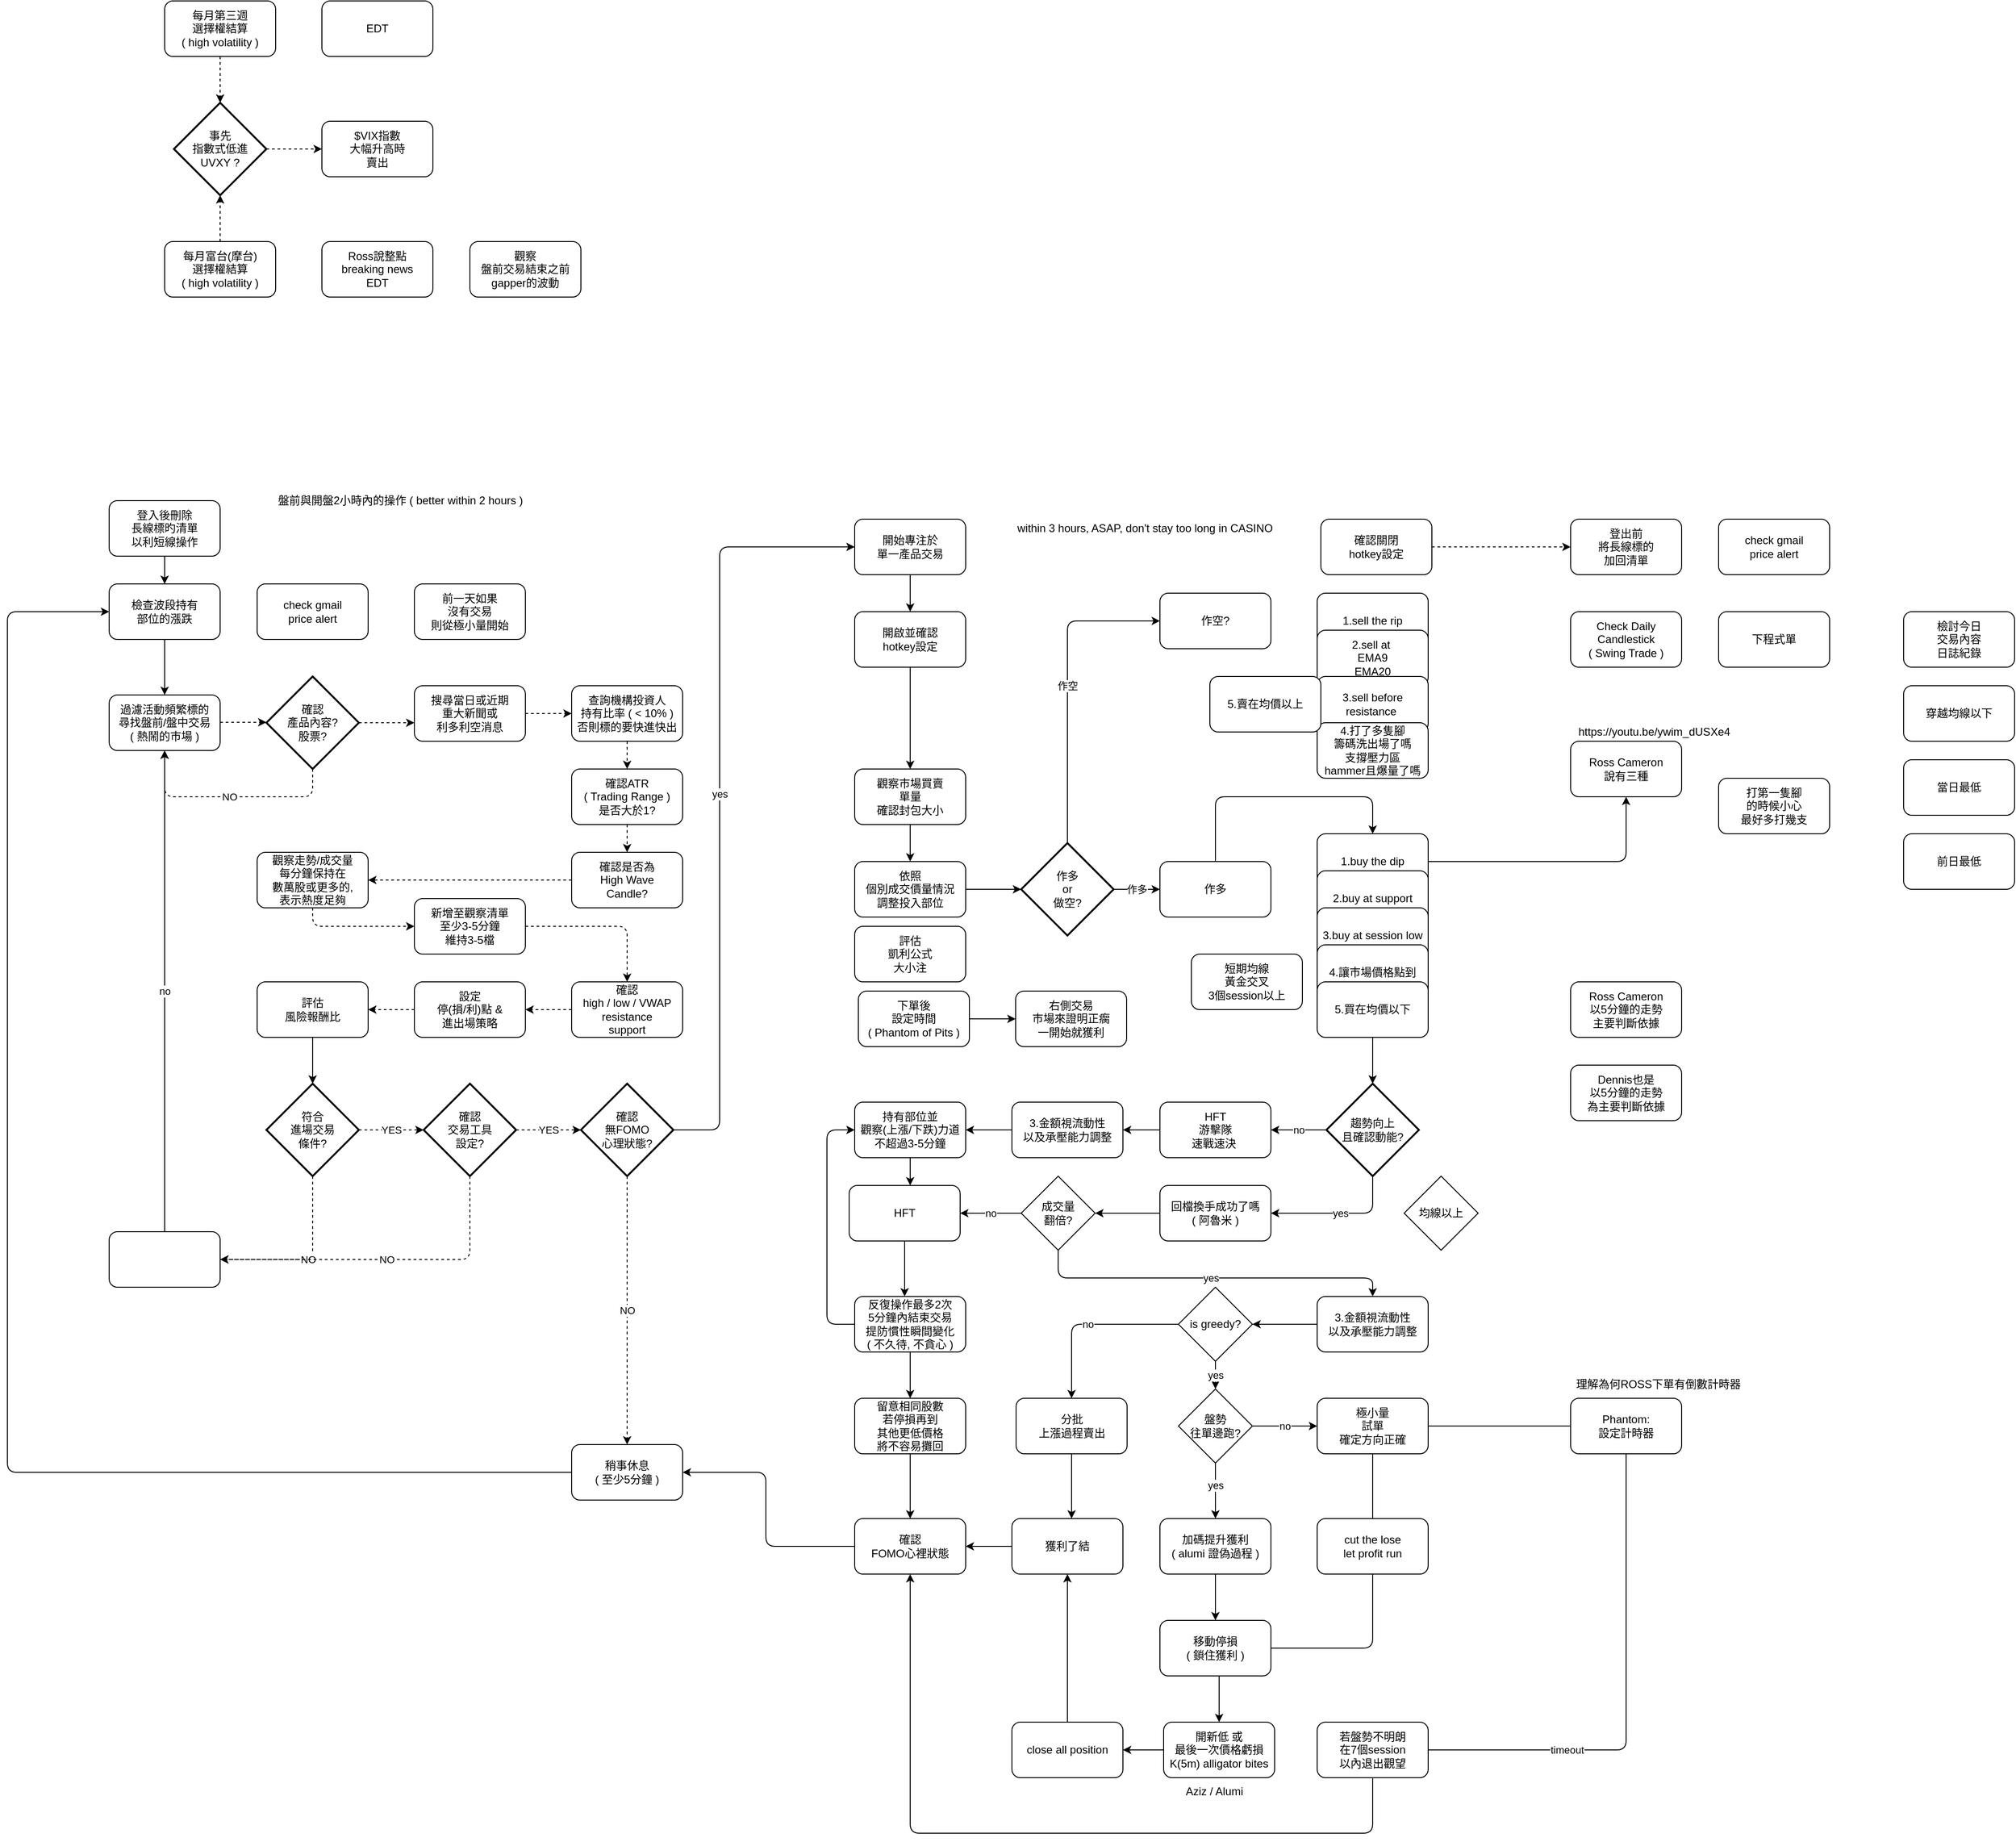 <mxfile version="17.4.6" type="device" pages="2"><diagram id="2W2IRHp-vWOM0x0aQLfi" name="US trades"><mxGraphModel dx="925" dy="1699" grid="1" gridSize="10" guides="1" tooltips="1" connect="1" arrows="1" fold="1" page="1" pageScale="1" pageWidth="827" pageHeight="1169" math="0" shadow="0"><root><mxCell id="0"/><mxCell id="1" parent="0"/><mxCell id="skBQHpanSOeN_9HQ8_Ik-1" value="過濾活動頻繁標的&lt;br&gt;尋找盤前/盤中交易&lt;br&gt;( 熱鬧的市場 )&lt;br&gt;" style="rounded=1;whiteSpace=wrap;html=1;" parent="1" vertex="1"><mxGeometry x="140" y="230" width="120" height="60" as="geometry"/></mxCell><mxCell id="skBQHpanSOeN_9HQ8_Ik-2" value="登出前&lt;br&gt;將長線標的&lt;br&gt;加回清單" style="rounded=1;whiteSpace=wrap;html=1;" parent="1" vertex="1"><mxGeometry x="1720" y="40" width="120" height="60" as="geometry"/></mxCell><mxCell id="skBQHpanSOeN_9HQ8_Ik-3" value="登入後刪除&lt;br&gt;長線標旳清單&lt;br&gt;以利短線操作" style="rounded=1;whiteSpace=wrap;html=1;" parent="1" vertex="1"><mxGeometry x="140" y="20" width="120" height="60" as="geometry"/></mxCell><mxCell id="skBQHpanSOeN_9HQ8_Ik-4" value="" style="edgeStyle=elbowEdgeStyle;elbow=horizontal;endArrow=classic;html=1;exitX=0.5;exitY=1;exitDx=0;exitDy=0;entryX=0.5;entryY=0;entryDx=0;entryDy=0;" parent="1" source="skBQHpanSOeN_9HQ8_Ik-3" target="skBQHpanSOeN_9HQ8_Ik-11" edge="1"><mxGeometry width="50" height="50" relative="1" as="geometry"><mxPoint x="330" y="160" as="sourcePoint"/><mxPoint x="380" y="110" as="targetPoint"/></mxGeometry></mxCell><mxCell id="skBQHpanSOeN_9HQ8_Ik-5" value="查詢機構投資人&lt;br&gt;持有比率 ( &amp;lt; 10% )&lt;br&gt;否則標的要快進快出" style="rounded=1;whiteSpace=wrap;html=1;" parent="1" vertex="1"><mxGeometry x="640" y="220" width="120" height="60" as="geometry"/></mxCell><mxCell id="skBQHpanSOeN_9HQ8_Ik-7" value="搜尋當日或近期&lt;br&gt;重大新聞或&lt;br&gt;利多利空消息" style="rounded=1;whiteSpace=wrap;html=1;" parent="1" vertex="1"><mxGeometry x="470" y="220" width="120" height="60" as="geometry"/></mxCell><mxCell id="skBQHpanSOeN_9HQ8_Ik-9" value="確認ATR&lt;br&gt;( Trading Range )&lt;br&gt;是否大於1?" style="rounded=1;whiteSpace=wrap;html=1;" parent="1" vertex="1"><mxGeometry x="640" y="310" width="120" height="60" as="geometry"/></mxCell><mxCell id="skBQHpanSOeN_9HQ8_Ik-11" value="檢查波段持有&lt;br&gt;部位的漲跌" style="rounded=1;whiteSpace=wrap;html=1;" parent="1" vertex="1"><mxGeometry x="140" y="110" width="120" height="60" as="geometry"/></mxCell><mxCell id="skBQHpanSOeN_9HQ8_Ik-13" value="觀察走勢/成交量&lt;br&gt;每分鐘保持在&lt;br&gt;數萬股或更多的,&lt;br&gt;表示熱度足夠" style="rounded=1;whiteSpace=wrap;html=1;" parent="1" vertex="1"><mxGeometry x="300" y="400" width="120" height="60" as="geometry"/></mxCell><mxCell id="skBQHpanSOeN_9HQ8_Ik-15" value="新增至觀察清單&lt;br&gt;至少3-5分鐘&lt;br&gt;維持3-5檔" style="rounded=1;whiteSpace=wrap;html=1;" parent="1" vertex="1"><mxGeometry x="470" y="450" width="120" height="60" as="geometry"/></mxCell><mxCell id="skBQHpanSOeN_9HQ8_Ik-17" value="依照&lt;br&gt;個別成交價量情況&lt;br&gt;調整投入部位" style="rounded=1;whiteSpace=wrap;html=1;" parent="1" vertex="1"><mxGeometry x="946" y="410" width="120" height="60" as="geometry"/></mxCell><mxCell id="skBQHpanSOeN_9HQ8_Ik-19" value="作多" style="rounded=1;whiteSpace=wrap;html=1;" parent="1" vertex="1"><mxGeometry x="1276" y="410" width="120" height="60" as="geometry"/></mxCell><mxCell id="skBQHpanSOeN_9HQ8_Ik-20" value="作多&lt;br&gt;or&lt;br&gt;做空?" style="strokeWidth=2;html=1;shape=mxgraph.flowchart.decision;whiteSpace=wrap;" parent="1" vertex="1"><mxGeometry x="1126" y="390" width="100" height="100" as="geometry"/></mxCell><mxCell id="skBQHpanSOeN_9HQ8_Ik-21" value="" style="edgeStyle=elbowEdgeStyle;elbow=horizontal;endArrow=classic;html=1;exitX=0.5;exitY=1;exitDx=0;exitDy=0;" parent="1" source="EkM0skgZJjpNYzMxfoZq-1" target="0viMkFpUtA3ro9ZAQS6A-8" edge="1"><mxGeometry width="50" height="50" relative="1" as="geometry"><mxPoint x="1016" y="390" as="sourcePoint"/><mxPoint x="1016" y="430" as="targetPoint"/><Array as="points"/></mxGeometry></mxCell><mxCell id="skBQHpanSOeN_9HQ8_Ik-22" value="作空" style="edgeStyle=elbowEdgeStyle;elbow=horizontal;endArrow=classic;html=1;exitX=0.5;exitY=0;exitDx=0;exitDy=0;exitPerimeter=0;startArrow=none;entryX=0;entryY=0.5;entryDx=0;entryDy=0;" parent="1" source="skBQHpanSOeN_9HQ8_Ik-20" target="skBQHpanSOeN_9HQ8_Ik-24" edge="1"><mxGeometry width="50" height="50" relative="1" as="geometry"><mxPoint x="1026" y="470" as="sourcePoint"/><mxPoint x="1166" y="360" as="targetPoint"/><Array as="points"><mxPoint x="1176" y="420"/><mxPoint x="1326" y="360"/></Array></mxGeometry></mxCell><mxCell id="skBQHpanSOeN_9HQ8_Ik-23" value="作多" style="edgeStyle=elbowEdgeStyle;elbow=horizontal;endArrow=classic;html=1;startArrow=none;exitX=1;exitY=0.5;exitDx=0;exitDy=0;exitPerimeter=0;entryX=0;entryY=0.5;entryDx=0;entryDy=0;" parent="1" source="skBQHpanSOeN_9HQ8_Ik-20" target="skBQHpanSOeN_9HQ8_Ik-19" edge="1"><mxGeometry width="50" height="50" relative="1" as="geometry"><mxPoint x="1286" y="440" as="sourcePoint"/><mxPoint x="1276" y="340" as="targetPoint"/><Array as="points"/></mxGeometry></mxCell><mxCell id="skBQHpanSOeN_9HQ8_Ik-26" value="1.buy the dip" style="rounded=1;whiteSpace=wrap;html=1;align=center;" parent="1" vertex="1"><mxGeometry x="1446" y="380" width="120" height="60" as="geometry"/></mxCell><mxCell id="skBQHpanSOeN_9HQ8_Ik-27" value="2.buy at support" style="rounded=1;whiteSpace=wrap;html=1;" parent="1" vertex="1"><mxGeometry x="1446" y="420" width="120" height="60" as="geometry"/></mxCell><mxCell id="skBQHpanSOeN_9HQ8_Ik-29" value="" style="edgeStyle=elbowEdgeStyle;elbow=vertical;endArrow=classic;html=1;entryX=0.5;entryY=0;entryDx=0;entryDy=0;" parent="1" source="skBQHpanSOeN_9HQ8_Ik-19" target="skBQHpanSOeN_9HQ8_Ik-26" edge="1"><mxGeometry width="50" height="50" relative="1" as="geometry"><mxPoint x="1026" y="190" as="sourcePoint"/><mxPoint x="1486" y="340" as="targetPoint"/><Array as="points"><mxPoint x="1440" y="340"/></Array></mxGeometry></mxCell><mxCell id="skBQHpanSOeN_9HQ8_Ik-30" value="持有部位並&lt;br&gt;觀察(上漲/下跌)力道&lt;br&gt;不超過3-5分鐘" style="rounded=1;whiteSpace=wrap;html=1;" parent="1" vertex="1"><mxGeometry x="946" y="670" width="120" height="60" as="geometry"/></mxCell><mxCell id="skBQHpanSOeN_9HQ8_Ik-31" value="" style="edgeStyle=elbowEdgeStyle;elbow=horizontal;endArrow=classic;html=1;exitX=0.5;exitY=1;exitDx=0;exitDy=0;" parent="1" source="Uu_KWGpfgqPLzKU3aUC3-20" target="VhhBP-Niib41JX8jMxsJ-1" edge="1"><mxGeometry width="50" height="50" relative="1" as="geometry"><mxPoint x="1005.83" y="480" as="sourcePoint"/><mxPoint x="1066" y="500" as="targetPoint"/><Array as="points"><mxPoint x="1506" y="690"/></Array></mxGeometry></mxCell><mxCell id="skBQHpanSOeN_9HQ8_Ik-32" value="HFT&lt;br&gt;游擊隊&lt;br&gt;速戰速決&amp;nbsp;" style="rounded=1;whiteSpace=wrap;html=1;" parent="1" vertex="1"><mxGeometry x="1276" y="670" width="120" height="60" as="geometry"/></mxCell><mxCell id="skBQHpanSOeN_9HQ8_Ik-33" value="分批&lt;br&gt;上漲過程賣出" style="rounded=1;whiteSpace=wrap;html=1;" parent="1" vertex="1"><mxGeometry x="1120.5" y="990" width="120" height="60" as="geometry"/></mxCell><mxCell id="skBQHpanSOeN_9HQ8_Ik-34" value="" style="edgeStyle=elbowEdgeStyle;elbow=vertical;endArrow=classic;html=1;entryX=1;entryY=0.5;entryDx=0;entryDy=0;" parent="1" source="skBQHpanSOeN_9HQ8_Ik-32" target="VhhBP-Niib41JX8jMxsJ-7" edge="1"><mxGeometry width="50" height="50" relative="1" as="geometry"><mxPoint x="1166" y="650" as="sourcePoint"/><mxPoint x="1226" y="620" as="targetPoint"/><Array as="points"/></mxGeometry></mxCell><mxCell id="skBQHpanSOeN_9HQ8_Ik-35" value="3.金額視流動性&lt;br&gt;以及承壓能力調整" style="rounded=1;whiteSpace=wrap;html=1;" parent="1" vertex="1"><mxGeometry x="1446" y="880" width="120" height="60" as="geometry"/></mxCell><mxCell id="skBQHpanSOeN_9HQ8_Ik-24" value="作空?" style="rounded=1;whiteSpace=wrap;html=1;" parent="1" vertex="1"><mxGeometry x="1276" y="120" width="120" height="60" as="geometry"/></mxCell><mxCell id="skBQHpanSOeN_9HQ8_Ik-41" value="" style="edgeStyle=elbowEdgeStyle;elbow=horizontal;endArrow=classic;html=1;dashed=1;entryX=0;entryY=0.5;entryDx=0;entryDy=0;exitX=0.5;exitY=1;exitDx=0;exitDy=0;" parent="1" source="skBQHpanSOeN_9HQ8_Ik-13" target="skBQHpanSOeN_9HQ8_Ik-15" edge="1"><mxGeometry width="50" height="50" relative="1" as="geometry"><mxPoint x="460" y="340" as="sourcePoint"/><mxPoint x="640" y="335" as="targetPoint"/><Array as="points"><mxPoint x="360" y="460"/></Array></mxGeometry></mxCell><mxCell id="skBQHpanSOeN_9HQ8_Ik-43" value="NO" style="edgeStyle=elbowEdgeStyle;elbow=horizontal;endArrow=classic;html=1;dashed=1;" parent="1" source="ZMTA7PW-a7Co3rukDNKd-3" target="AaKZ0EF2qf_AE9YELpaL-5" edge="1"><mxGeometry width="50" height="50" relative="1" as="geometry"><mxPoint x="300" y="540" as="sourcePoint"/><mxPoint x="430" y="370" as="targetPoint"/><Array as="points"><mxPoint x="360" y="840"/><mxPoint x="230" y="340"/></Array></mxGeometry></mxCell><mxCell id="skBQHpanSOeN_9HQ8_Ik-45" value="反復操作最多2次&lt;br&gt;5分鐘內結束交易&lt;br&gt;提防慣性瞬間變化&lt;br&gt;( 不久待, 不貪心 )" style="rounded=1;whiteSpace=wrap;html=1;" parent="1" vertex="1"><mxGeometry x="946" y="880" width="120" height="60" as="geometry"/></mxCell><mxCell id="skBQHpanSOeN_9HQ8_Ik-47" value="" style="edgeStyle=elbowEdgeStyle;elbow=horizontal;endArrow=classic;html=1;exitX=0;exitY=0.5;exitDx=0;exitDy=0;" parent="1" source="skBQHpanSOeN_9HQ8_Ik-45" target="skBQHpanSOeN_9HQ8_Ik-30" edge="1"><mxGeometry width="50" height="50" relative="1" as="geometry"><mxPoint x="1076" y="560" as="sourcePoint"/><mxPoint x="1276" y="530" as="targetPoint"/><Array as="points"><mxPoint x="916" y="550"/></Array></mxGeometry></mxCell><mxCell id="skBQHpanSOeN_9HQ8_Ik-48" value="稍事休息&lt;br&gt;( 至少5分鐘 )" style="rounded=1;whiteSpace=wrap;html=1;" parent="1" vertex="1"><mxGeometry x="640" y="1040" width="120" height="60" as="geometry"/></mxCell><mxCell id="skBQHpanSOeN_9HQ8_Ik-49" value="" style="edgeStyle=elbowEdgeStyle;elbow=horizontal;endArrow=classic;html=1;exitX=0.5;exitY=1;exitDx=0;exitDy=0;entryX=0.5;entryY=0;entryDx=0;entryDy=0;" parent="1" source="skBQHpanSOeN_9HQ8_Ik-45" target="Uu_KWGpfgqPLzKU3aUC3-11" edge="1"><mxGeometry width="50" height="50" relative="1" as="geometry"><mxPoint x="1016" y="670" as="sourcePoint"/><mxPoint x="1006" y="890" as="targetPoint"/><Array as="points"/></mxGeometry></mxCell><mxCell id="skBQHpanSOeN_9HQ8_Ik-50" value="" style="edgeStyle=elbowEdgeStyle;elbow=horizontal;endArrow=classic;html=1;entryX=0;entryY=0.5;entryDx=0;entryDy=0;exitX=0;exitY=0.5;exitDx=0;exitDy=0;" parent="1" source="skBQHpanSOeN_9HQ8_Ik-48" target="skBQHpanSOeN_9HQ8_Ik-11" edge="1"><mxGeometry width="50" height="50" relative="1" as="geometry"><mxPoint x="150" y="650" as="sourcePoint"/><mxPoint x="150" y="450" as="targetPoint"/><Array as="points"><mxPoint x="30" y="480"/></Array></mxGeometry></mxCell><mxCell id="skBQHpanSOeN_9HQ8_Ik-51" value="" style="edgeStyle=elbowEdgeStyle;elbow=horizontal;endArrow=classic;html=1;entryX=0.5;entryY=0;entryDx=0;entryDy=0;" parent="1" source="skBQHpanSOeN_9HQ8_Ik-11" target="skBQHpanSOeN_9HQ8_Ik-1" edge="1"><mxGeometry width="50" height="50" relative="1" as="geometry"><mxPoint x="210" y="90" as="sourcePoint"/><mxPoint x="210" y="120" as="targetPoint"/></mxGeometry></mxCell><mxCell id="skBQHpanSOeN_9HQ8_Ik-59" value="盤前與開盤2小時內的操作 ( better within 2 hours )" style="text;html=1;strokeColor=none;fillColor=none;align=center;verticalAlign=middle;whiteSpace=wrap;rounded=0;dashed=1;" parent="1" vertex="1"><mxGeometry x="320" y="10" width="270" height="20" as="geometry"/></mxCell><mxCell id="skBQHpanSOeN_9HQ8_Ik-60" value="check gmail&lt;br&gt;price alert" style="rounded=1;whiteSpace=wrap;html=1;" parent="1" vertex="1"><mxGeometry x="300" y="110" width="120" height="60" as="geometry"/></mxCell><mxCell id="_6fpKBOjLZMXCEf4Lv_I-1" value="1.sell the rip" style="rounded=1;whiteSpace=wrap;html=1;" parent="1" vertex="1"><mxGeometry x="1446" y="120" width="120" height="60" as="geometry"/></mxCell><mxCell id="C_OK-YuIfiXgKfMNKGLl-2" value="yes" style="edgeStyle=elbowEdgeStyle;elbow=horizontal;endArrow=classic;html=1;exitX=1;exitY=0.5;exitDx=0;exitDy=0;exitPerimeter=0;entryX=0;entryY=0.5;entryDx=0;entryDy=0;" parent="1" source="C_OK-YuIfiXgKfMNKGLl-3" target="ZMTA7PW-a7Co3rukDNKd-10" edge="1"><mxGeometry width="50" height="50" relative="1" as="geometry"><mxPoint x="220" y="500" as="sourcePoint"/><mxPoint x="-30" y="840" as="targetPoint"/><Array as="points"><mxPoint x="800" y="400"/><mxPoint x="490" y="740"/><mxPoint x="810" y="280"/><mxPoint x="420" y="760"/><mxPoint x="800" y="320"/><mxPoint x="180" y="830"/></Array></mxGeometry></mxCell><mxCell id="C_OK-YuIfiXgKfMNKGLl-3" value="確認&lt;br&gt;無FOMO&lt;br&gt;心理狀態?" style="strokeWidth=2;html=1;shape=mxgraph.flowchart.decision;whiteSpace=wrap;" parent="1" vertex="1"><mxGeometry x="650" y="650" width="100" height="100" as="geometry"/></mxCell><mxCell id="C_OK-YuIfiXgKfMNKGLl-4" value="no" style="edgeStyle=elbowEdgeStyle;elbow=horizontal;endArrow=classic;html=1;entryX=0.5;entryY=1;entryDx=0;entryDy=0;exitX=0.5;exitY=0;exitDx=0;exitDy=0;" parent="1" source="AaKZ0EF2qf_AE9YELpaL-5" target="skBQHpanSOeN_9HQ8_Ik-1" edge="1"><mxGeometry width="50" height="50" relative="1" as="geometry"><mxPoint x="210" y="510" as="sourcePoint"/><mxPoint x="210" y="600" as="targetPoint"/><Array as="points"><mxPoint x="200" y="500"/></Array></mxGeometry></mxCell><mxCell id="W_NOA3347FtvShPqdSyt-1" value="評估&lt;br&gt;風險報酬比" style="rounded=1;whiteSpace=wrap;html=1;" parent="1" vertex="1"><mxGeometry x="300" y="540" width="120" height="60" as="geometry"/></mxCell><mxCell id="eWIeHxmlQqAwC8VUloCX-1" value="within 3 hours, ASAP, don't stay too long in CASINO" style="text;html=1;strokeColor=none;fillColor=none;align=center;verticalAlign=middle;whiteSpace=wrap;rounded=0;dashed=1;" parent="1" vertex="1"><mxGeometry x="1120" y="40" width="280" height="20" as="geometry"/></mxCell><mxCell id="VhhBP-Niib41JX8jMxsJ-1" value="趨勢向上&lt;br&gt;且確認動能?" style="strokeWidth=2;html=1;shape=mxgraph.flowchart.decision;whiteSpace=wrap;" parent="1" vertex="1"><mxGeometry x="1456" y="650" width="100" height="100" as="geometry"/></mxCell><mxCell id="VhhBP-Niib41JX8jMxsJ-2" value="no" style="edgeStyle=elbowEdgeStyle;elbow=horizontal;endArrow=classic;html=1;exitX=0;exitY=0.5;exitDx=0;exitDy=0;exitPerimeter=0;" parent="1" source="VhhBP-Niib41JX8jMxsJ-1" target="skBQHpanSOeN_9HQ8_Ik-32" edge="1"><mxGeometry width="50" height="50" relative="1" as="geometry"><mxPoint x="1016" y="490" as="sourcePoint"/><mxPoint x="1076" y="500" as="targetPoint"/><Array as="points"/></mxGeometry></mxCell><mxCell id="VhhBP-Niib41JX8jMxsJ-5" value="yes" style="edgeStyle=elbowEdgeStyle;elbow=vertical;endArrow=classic;html=1;entryX=1;entryY=0.5;entryDx=0;entryDy=0;" parent="1" target="Uu_KWGpfgqPLzKU3aUC3-9" edge="1"><mxGeometry width="50" height="50" relative="1" as="geometry"><mxPoint x="1506" y="750" as="sourcePoint"/><mxPoint x="1456" y="460" as="targetPoint"/><Array as="points"><mxPoint x="1456" y="790"/></Array></mxGeometry></mxCell><mxCell id="VhhBP-Niib41JX8jMxsJ-6" value="" style="edgeStyle=elbowEdgeStyle;elbow=vertical;endArrow=classic;html=1;" parent="1" source="skBQHpanSOeN_9HQ8_Ik-30" target="u6-GuaqWwv9v-J1z-GwI-6" edge="1"><mxGeometry width="50" height="50" relative="1" as="geometry"><mxPoint x="1286" y="710" as="sourcePoint"/><mxPoint x="1006" y="780" as="targetPoint"/><Array as="points"><mxPoint x="1006" y="680"/></Array></mxGeometry></mxCell><mxCell id="VhhBP-Niib41JX8jMxsJ-7" value="3.金額視流動性&lt;br&gt;以及承壓能力調整" style="rounded=1;whiteSpace=wrap;html=1;" parent="1" vertex="1"><mxGeometry x="1116" y="670" width="120" height="60" as="geometry"/></mxCell><mxCell id="VhhBP-Niib41JX8jMxsJ-9" value="" style="edgeStyle=elbowEdgeStyle;elbow=vertical;endArrow=classic;html=1;entryX=1;entryY=0.5;entryDx=0;entryDy=0;exitX=0;exitY=0.5;exitDx=0;exitDy=0;" parent="1" source="VhhBP-Niib41JX8jMxsJ-7" target="skBQHpanSOeN_9HQ8_Ik-30" edge="1"><mxGeometry width="50" height="50" relative="1" as="geometry"><mxPoint x="1346" y="680" as="sourcePoint"/><mxPoint x="1236" y="630" as="targetPoint"/><Array as="points"/></mxGeometry></mxCell><mxCell id="VhhBP-Niib41JX8jMxsJ-10" value="加碼提升獲利&lt;br&gt;( alumi 證偽過程 )" style="rounded=1;whiteSpace=wrap;html=1;" parent="1" vertex="1"><mxGeometry x="1276" y="1120" width="120" height="60" as="geometry"/></mxCell><mxCell id="VhhBP-Niib41JX8jMxsJ-11" value="is greedy?" style="rhombus;whiteSpace=wrap;html=1;" parent="1" vertex="1"><mxGeometry x="1296" y="870" width="80" height="80" as="geometry"/></mxCell><mxCell id="VhhBP-Niib41JX8jMxsJ-12" value="yes" style="edgeStyle=elbowEdgeStyle;elbow=vertical;endArrow=classic;html=1;" parent="1" source="VhhBP-Niib41JX8jMxsJ-11" target="wbfNIDW1-kOJPG0rf3Xk-1" edge="1"><mxGeometry width="50" height="50" relative="1" as="geometry"><mxPoint x="1516" y="840" as="sourcePoint"/><mxPoint x="1336" y="1010" as="targetPoint"/><Array as="points"><mxPoint x="1336" y="980"/></Array></mxGeometry></mxCell><mxCell id="VhhBP-Niib41JX8jMxsJ-13" value="no" style="edgeStyle=elbowEdgeStyle;elbow=vertical;endArrow=classic;html=1;entryX=0.5;entryY=0;entryDx=0;entryDy=0;exitX=0;exitY=0.5;exitDx=0;exitDy=0;" parent="1" source="VhhBP-Niib41JX8jMxsJ-11" target="skBQHpanSOeN_9HQ8_Ik-33" edge="1"><mxGeometry width="50" height="50" relative="1" as="geometry"><mxPoint x="1346" y="1020" as="sourcePoint"/><mxPoint x="1246" y="1060" as="targetPoint"/><Array as="points"><mxPoint x="1266" y="910"/></Array></mxGeometry></mxCell><mxCell id="VhhBP-Niib41JX8jMxsJ-14" value="" style="edgeStyle=elbowEdgeStyle;elbow=vertical;endArrow=classic;html=1;entryX=1;entryY=0.5;entryDx=0;entryDy=0;exitX=0;exitY=0.5;exitDx=0;exitDy=0;" parent="1" source="skBQHpanSOeN_9HQ8_Ik-35" target="VhhBP-Niib41JX8jMxsJ-11" edge="1"><mxGeometry width="50" height="50" relative="1" as="geometry"><mxPoint x="1286" y="790" as="sourcePoint"/><mxPoint x="1246" y="790" as="targetPoint"/><Array as="points"/></mxGeometry></mxCell><mxCell id="VhhBP-Niib41JX8jMxsJ-15" value="確認&lt;br&gt;FOMO心裡狀態" style="rounded=1;whiteSpace=wrap;html=1;" parent="1" vertex="1"><mxGeometry x="946" y="1120" width="120" height="60" as="geometry"/></mxCell><mxCell id="VhhBP-Niib41JX8jMxsJ-16" value="" style="edgeStyle=elbowEdgeStyle;elbow=horizontal;endArrow=classic;html=1;entryX=1;entryY=0.5;entryDx=0;entryDy=0;exitX=0;exitY=0.5;exitDx=0;exitDy=0;" parent="1" source="VhhBP-Niib41JX8jMxsJ-15" target="skBQHpanSOeN_9HQ8_Ik-48" edge="1"><mxGeometry width="50" height="50" relative="1" as="geometry"><mxPoint x="210" y="1070" as="sourcePoint"/><mxPoint x="200" y="1400" as="targetPoint"/><Array as="points"><mxPoint x="850" y="1050"/><mxPoint x="-680" y="1360"/></Array></mxGeometry></mxCell><mxCell id="VhhBP-Niib41JX8jMxsJ-17" value="移動停損&lt;br&gt;( 鎖住獲利 )" style="rounded=1;whiteSpace=wrap;html=1;" parent="1" vertex="1"><mxGeometry x="1276" y="1230" width="120" height="60" as="geometry"/></mxCell><mxCell id="VhhBP-Niib41JX8jMxsJ-18" value="" style="edgeStyle=elbowEdgeStyle;elbow=vertical;endArrow=classic;html=1;entryX=0.5;entryY=0;entryDx=0;entryDy=0;" parent="1" source="VhhBP-Niib41JX8jMxsJ-10" target="VhhBP-Niib41JX8jMxsJ-17" edge="1"><mxGeometry width="50" height="50" relative="1" as="geometry"><mxPoint x="1456" y="970" as="sourcePoint"/><mxPoint x="1386" y="970" as="targetPoint"/><Array as="points"/></mxGeometry></mxCell><mxCell id="VhhBP-Niib41JX8jMxsJ-19" value="獲利了結" style="rounded=1;whiteSpace=wrap;html=1;" parent="1" vertex="1"><mxGeometry x="1116" y="1120" width="120" height="60" as="geometry"/></mxCell><mxCell id="VhhBP-Niib41JX8jMxsJ-20" value="" style="edgeStyle=elbowEdgeStyle;elbow=horizontal;endArrow=classic;html=1;exitX=0;exitY=0.5;exitDx=0;exitDy=0;" parent="1" source="VhhBP-Niib41JX8jMxsJ-19" target="VhhBP-Niib41JX8jMxsJ-15" edge="1"><mxGeometry width="50" height="50" relative="1" as="geometry"><mxPoint x="1016" y="1000" as="sourcePoint"/><mxPoint x="1016" y="1070" as="targetPoint"/><Array as="points"/></mxGeometry></mxCell><mxCell id="VhhBP-Niib41JX8jMxsJ-21" value="" style="edgeStyle=elbowEdgeStyle;elbow=horizontal;endArrow=classic;html=1;exitX=0.5;exitY=1;exitDx=0;exitDy=0;" parent="1" source="skBQHpanSOeN_9HQ8_Ik-33" target="VhhBP-Niib41JX8jMxsJ-19" edge="1"><mxGeometry width="50" height="50" relative="1" as="geometry"><mxPoint x="1126" y="1050" as="sourcePoint"/><mxPoint x="1076" y="1050" as="targetPoint"/><Array as="points"/></mxGeometry></mxCell><mxCell id="VhhBP-Niib41JX8jMxsJ-22" value="" style="edgeStyle=elbowEdgeStyle;elbow=vertical;endArrow=classic;html=1;" parent="1" source="VhhBP-Niib41JX8jMxsJ-17" edge="1"><mxGeometry width="50" height="50" relative="1" as="geometry"><mxPoint x="1186" y="1000" as="sourcePoint"/><mxPoint x="1340" y="1340" as="targetPoint"/><Array as="points"><mxPoint x="1336" y="1280"/></Array></mxGeometry></mxCell><mxCell id="VhhBP-Niib41JX8jMxsJ-23" value="確認&lt;br&gt;產品內容?&lt;br&gt;股票?" style="strokeWidth=2;html=1;shape=mxgraph.flowchart.decision;whiteSpace=wrap;" parent="1" vertex="1"><mxGeometry x="310" y="210" width="100" height="100" as="geometry"/></mxCell><mxCell id="VhhBP-Niib41JX8jMxsJ-26" value="" style="edgeStyle=elbowEdgeStyle;elbow=vertical;endArrow=classic;html=1;entryX=0.5;entryY=0;entryDx=0;entryDy=0;exitX=0.5;exitY=1;exitDx=0;exitDy=0;" parent="1" source="ZMTA7PW-a7Co3rukDNKd-10" target="EkM0skgZJjpNYzMxfoZq-1" edge="1"><mxGeometry width="50" height="50" relative="1" as="geometry"><mxPoint x="1490" y="90" as="sourcePoint"/><mxPoint x="1920" y="130" as="targetPoint"/><Array as="points"><mxPoint x="1020" y="130"/></Array></mxGeometry></mxCell><mxCell id="VhhBP-Niib41JX8jMxsJ-27" value="確認&lt;br&gt;交易工具&lt;br&gt;設定?" style="strokeWidth=2;html=1;shape=mxgraph.flowchart.decision;whiteSpace=wrap;" parent="1" vertex="1"><mxGeometry x="480" y="650" width="100" height="100" as="geometry"/></mxCell><mxCell id="EkM0skgZJjpNYzMxfoZq-1" value="開啟並確認&lt;br&gt;hotkey設定" style="rounded=1;whiteSpace=wrap;html=1;" parent="1" vertex="1"><mxGeometry x="946" y="140" width="120" height="60" as="geometry"/></mxCell><mxCell id="EkM0skgZJjpNYzMxfoZq-2" value="" style="edgeStyle=elbowEdgeStyle;elbow=horizontal;endArrow=classic;html=1;entryX=0;entryY=0.5;entryDx=0;entryDy=0;exitX=1;exitY=0.5;exitDx=0;exitDy=0;entryPerimeter=0;" parent="1" source="skBQHpanSOeN_9HQ8_Ik-17" target="skBQHpanSOeN_9HQ8_Ik-20" edge="1"><mxGeometry width="50" height="50" relative="1" as="geometry"><mxPoint x="1076" y="560" as="sourcePoint"/><mxPoint x="1126" y="460" as="targetPoint"/><Array as="points"><mxPoint x="1100" y="440"/><mxPoint x="1006" y="500"/></Array></mxGeometry></mxCell><mxCell id="EkM0skgZJjpNYzMxfoZq-3" value="確認關閉&lt;br&gt;hotkey設定" style="rounded=1;whiteSpace=wrap;html=1;" parent="1" vertex="1"><mxGeometry x="1450" y="40" width="120" height="60" as="geometry"/></mxCell><mxCell id="1WfiTx5VEYkJO1Hu9jlq-1" value="Check Daily Candlestick&lt;br&gt;( Swing Trade )" style="rounded=1;whiteSpace=wrap;html=1;" parent="1" vertex="1"><mxGeometry x="1720" y="140" width="120" height="60" as="geometry"/></mxCell><mxCell id="1WfiTx5VEYkJO1Hu9jlq-2" value="3.buy at session low" style="rounded=1;whiteSpace=wrap;html=1;" parent="1" vertex="1"><mxGeometry x="1446" y="460" width="120" height="60" as="geometry"/></mxCell><mxCell id="skBQHpanSOeN_9HQ8_Ik-28" value="4.讓市場價格點到" style="rounded=1;whiteSpace=wrap;html=1;" parent="1" vertex="1"><mxGeometry x="1446" y="500" width="120" height="60" as="geometry"/></mxCell><mxCell id="Knp_QD3zdvXwg-ZzL5qu-1" value="每月第三週&lt;br&gt;選擇權結算&lt;br&gt;( high volatility )" style="rounded=1;whiteSpace=wrap;html=1;" parent="1" vertex="1"><mxGeometry x="200" y="-520" width="120" height="60" as="geometry"/></mxCell><mxCell id="Knp_QD3zdvXwg-ZzL5qu-2" value="事先&lt;br&gt;指數式低進&lt;br&gt;UVXY ?" style="strokeWidth=2;html=1;shape=mxgraph.flowchart.decision;whiteSpace=wrap;" parent="1" vertex="1"><mxGeometry x="210" y="-410" width="100" height="100" as="geometry"/></mxCell><mxCell id="Knp_QD3zdvXwg-ZzL5qu-3" value="" style="edgeStyle=elbowEdgeStyle;elbow=horizontal;endArrow=classic;html=1;dashed=1;" parent="1" source="Knp_QD3zdvXwg-ZzL5qu-1" target="Knp_QD3zdvXwg-ZzL5qu-2" edge="1"><mxGeometry width="50" height="50" relative="1" as="geometry"><mxPoint x="60" y="-360.5" as="sourcePoint"/><mxPoint x="110" y="-360.5" as="targetPoint"/><Array as="points"><mxPoint x="260" y="-440"/><mxPoint x="70" y="-360.5"/></Array></mxGeometry></mxCell><mxCell id="Knp_QD3zdvXwg-ZzL5qu-4" value="" style="edgeStyle=elbowEdgeStyle;elbow=horizontal;endArrow=classic;html=1;dashed=1;" parent="1" source="Knp_QD3zdvXwg-ZzL5qu-2" target="Knp_QD3zdvXwg-ZzL5qu-5" edge="1"><mxGeometry width="50" height="50" relative="1" as="geometry"><mxPoint x="220" y="-360.5" as="sourcePoint"/><mxPoint x="280" y="-360.5" as="targetPoint"/><Array as="points"><mxPoint x="240" y="-360.5"/></Array></mxGeometry></mxCell><mxCell id="Knp_QD3zdvXwg-ZzL5qu-5" value="$VIX指數&lt;br&gt;大幅升高時&lt;br&gt;賣出" style="rounded=1;whiteSpace=wrap;html=1;" parent="1" vertex="1"><mxGeometry x="370" y="-390" width="120" height="60" as="geometry"/></mxCell><mxCell id="Cetyac1BlZ-1omTwtbpA-1" value="每月富台(摩台)&lt;br&gt;選擇權結算&lt;br&gt;( high volatility )" style="rounded=1;whiteSpace=wrap;html=1;" parent="1" vertex="1"><mxGeometry x="200" y="-260" width="120" height="60" as="geometry"/></mxCell><mxCell id="Cetyac1BlZ-1omTwtbpA-2" value="" style="edgeStyle=elbowEdgeStyle;elbow=horizontal;endArrow=classic;html=1;dashed=1;entryX=0.5;entryY=1;entryDx=0;entryDy=0;entryPerimeter=0;" parent="1" source="Cetyac1BlZ-1omTwtbpA-1" target="Knp_QD3zdvXwg-ZzL5qu-2" edge="1"><mxGeometry width="50" height="50" relative="1" as="geometry"><mxPoint x="70" y="-280.5" as="sourcePoint"/><mxPoint x="130" y="-280.5" as="targetPoint"/><Array as="points"><mxPoint x="260" y="-270"/></Array></mxGeometry></mxCell><mxCell id="ZMTA7PW-a7Co3rukDNKd-1" value="確認&lt;br&gt;high / low / VWAP&lt;br&gt;resistance&lt;br&gt;support" style="rounded=1;whiteSpace=wrap;html=1;" parent="1" vertex="1"><mxGeometry x="640" y="540" width="120" height="60" as="geometry"/></mxCell><mxCell id="ZMTA7PW-a7Co3rukDNKd-2" value="" style="edgeStyle=elbowEdgeStyle;elbow=horizontal;endArrow=classic;html=1;dashed=1;exitX=0;exitY=0.5;exitDx=0;exitDy=0;entryX=1;entryY=0.5;entryDx=0;entryDy=0;" parent="1" source="ZMTA7PW-a7Co3rukDNKd-1" target="ZMTA7PW-a7Co3rukDNKd-5" edge="1"><mxGeometry width="50" height="50" relative="1" as="geometry"><mxPoint x="480" y="425" as="sourcePoint"/><mxPoint x="360" y="475" as="targetPoint"/><Array as="points"/></mxGeometry></mxCell><mxCell id="ZMTA7PW-a7Co3rukDNKd-3" value="符合&lt;br&gt;進場交易&lt;br&gt;條件?" style="strokeWidth=2;html=1;shape=mxgraph.flowchart.decision;whiteSpace=wrap;" parent="1" vertex="1"><mxGeometry x="310" y="650" width="100" height="100" as="geometry"/></mxCell><mxCell id="ZMTA7PW-a7Co3rukDNKd-4" value="YES" style="edgeStyle=elbowEdgeStyle;elbow=horizontal;endArrow=classic;html=1;dashed=1;exitX=1;exitY=0.5;exitDx=0;exitDy=0;exitPerimeter=0;entryX=0;entryY=0.5;entryDx=0;entryDy=0;entryPerimeter=0;" parent="1" source="ZMTA7PW-a7Co3rukDNKd-3" target="VhhBP-Niib41JX8jMxsJ-27" edge="1"><mxGeometry width="50" height="50" relative="1" as="geometry"><mxPoint x="340" y="720" as="sourcePoint"/><mxPoint x="490" y="710" as="targetPoint"/><Array as="points"/></mxGeometry></mxCell><mxCell id="ZMTA7PW-a7Co3rukDNKd-5" value="設定&lt;br&gt;停(損/利)點 &amp;amp;&lt;br&gt;進出場策略" style="rounded=1;whiteSpace=wrap;html=1;" parent="1" vertex="1"><mxGeometry x="470" y="540" width="120" height="60" as="geometry"/></mxCell><mxCell id="ZMTA7PW-a7Co3rukDNKd-10" value="開始專注於&lt;br&gt;單一產品交易" style="rounded=1;whiteSpace=wrap;html=1;" parent="1" vertex="1"><mxGeometry x="946" y="40" width="120" height="60" as="geometry"/></mxCell><mxCell id="ZMTA7PW-a7Co3rukDNKd-11" value="NO" style="edgeStyle=elbowEdgeStyle;elbow=horizontal;endArrow=classic;html=1;dashed=1;exitX=0.5;exitY=1;exitDx=0;exitDy=0;entryX=1;entryY=0.5;entryDx=0;entryDy=0;exitPerimeter=0;" parent="1" source="VhhBP-Niib41JX8jMxsJ-27" target="AaKZ0EF2qf_AE9YELpaL-5" edge="1"><mxGeometry width="50" height="50" relative="1" as="geometry"><mxPoint x="540" y="650" as="sourcePoint"/><mxPoint x="310" y="730" as="targetPoint"/><Array as="points"><mxPoint x="530" y="800"/><mxPoint x="250" y="360"/></Array></mxGeometry></mxCell><mxCell id="AaKZ0EF2qf_AE9YELpaL-1" value="" style="edgeStyle=elbowEdgeStyle;elbow=vertical;endArrow=classic;html=1;dashed=1;entryX=0;entryY=0.5;entryDx=0;entryDy=0;entryPerimeter=0;" parent="1" source="skBQHpanSOeN_9HQ8_Ik-1" target="VhhBP-Niib41JX8jMxsJ-23" edge="1"><mxGeometry width="50" height="50" relative="1" as="geometry"><mxPoint x="270" y="259.5" as="sourcePoint"/><mxPoint x="310" y="259.5" as="targetPoint"/><Array as="points"><mxPoint x="290" y="259.5"/></Array></mxGeometry></mxCell><mxCell id="AaKZ0EF2qf_AE9YELpaL-2" value="" style="edgeStyle=elbowEdgeStyle;elbow=vertical;endArrow=classic;html=1;dashed=1;exitX=1;exitY=0.5;exitDx=0;exitDy=0;exitPerimeter=0;" parent="1" source="VhhBP-Niib41JX8jMxsJ-23" edge="1"><mxGeometry width="50" height="50" relative="1" as="geometry"><mxPoint x="430" y="259.5" as="sourcePoint"/><mxPoint x="470" y="259.5" as="targetPoint"/><Array as="points"><mxPoint x="440" y="260"/></Array></mxGeometry></mxCell><mxCell id="AaKZ0EF2qf_AE9YELpaL-3" value="" style="edgeStyle=elbowEdgeStyle;elbow=vertical;endArrow=classic;html=1;dashed=1;exitX=0.5;exitY=1;exitDx=0;exitDy=0;" parent="1" source="skBQHpanSOeN_9HQ8_Ik-5" target="skBQHpanSOeN_9HQ8_Ik-9" edge="1"><mxGeometry width="50" height="50" relative="1" as="geometry"><mxPoint x="430" y="279.5" as="sourcePoint"/><mxPoint x="480" y="279.5" as="targetPoint"/><Array as="points"/></mxGeometry></mxCell><mxCell id="AaKZ0EF2qf_AE9YELpaL-4" value="" style="edgeStyle=elbowEdgeStyle;elbow=horizontal;endArrow=classic;html=1;dashed=1;" parent="1" target="W_NOA3347FtvShPqdSyt-1" edge="1"><mxGeometry width="50" height="50" relative="1" as="geometry"><mxPoint x="470" y="570" as="sourcePoint"/><mxPoint x="470" y="580" as="targetPoint"/><Array as="points"/></mxGeometry></mxCell><mxCell id="AaKZ0EF2qf_AE9YELpaL-5" value="" style="rounded=1;whiteSpace=wrap;html=1;" parent="1" vertex="1"><mxGeometry x="140" y="810" width="120" height="60" as="geometry"/></mxCell><mxCell id="AaKZ0EF2qf_AE9YELpaL-6" value="YES" style="edgeStyle=elbowEdgeStyle;elbow=horizontal;endArrow=classic;html=1;dashed=1;exitX=1;exitY=0.5;exitDx=0;exitDy=0;exitPerimeter=0;entryX=0;entryY=0.5;entryDx=0;entryDy=0;entryPerimeter=0;" parent="1" source="VhhBP-Niib41JX8jMxsJ-27" target="C_OK-YuIfiXgKfMNKGLl-3" edge="1"><mxGeometry width="50" height="50" relative="1" as="geometry"><mxPoint x="420" y="710" as="sourcePoint"/><mxPoint x="490" y="710" as="targetPoint"/><Array as="points"/></mxGeometry></mxCell><mxCell id="AaKZ0EF2qf_AE9YELpaL-7" value="NO" style="edgeStyle=elbowEdgeStyle;elbow=horizontal;endArrow=classic;html=1;dashed=1;entryX=0.5;entryY=0;entryDx=0;entryDy=0;" parent="1" source="C_OK-YuIfiXgKfMNKGLl-3" target="skBQHpanSOeN_9HQ8_Ik-48" edge="1"><mxGeometry width="50" height="50" relative="1" as="geometry"><mxPoint x="540" y="780" as="sourcePoint"/><mxPoint x="270" y="850" as="targetPoint"/><Array as="points"><mxPoint x="700" y="840"/><mxPoint x="260" y="370"/></Array></mxGeometry></mxCell><mxCell id="AaKZ0EF2qf_AE9YELpaL-8" value="" style="edgeStyle=elbowEdgeStyle;elbow=vertical;endArrow=classic;html=1;dashed=1;exitX=1;exitY=0.5;exitDx=0;exitDy=0;entryX=0;entryY=0.5;entryDx=0;entryDy=0;" parent="1" source="skBQHpanSOeN_9HQ8_Ik-7" target="skBQHpanSOeN_9HQ8_Ik-5" edge="1"><mxGeometry width="50" height="50" relative="1" as="geometry"><mxPoint x="420" y="270" as="sourcePoint"/><mxPoint x="480" y="269.5" as="targetPoint"/><Array as="points"><mxPoint x="620" y="250"/></Array></mxGeometry></mxCell><mxCell id="AaKZ0EF2qf_AE9YELpaL-9" value="NO" style="edgeStyle=elbowEdgeStyle;elbow=horizontal;endArrow=classic;html=1;dashed=1;exitX=0.5;exitY=1;exitDx=0;exitDy=0;exitPerimeter=0;entryX=0.5;entryY=1;entryDx=0;entryDy=0;" parent="1" source="VhhBP-Niib41JX8jMxsJ-23" target="skBQHpanSOeN_9HQ8_Ik-1" edge="1"><mxGeometry width="50" height="50" relative="1" as="geometry"><mxPoint x="370" y="780" as="sourcePoint"/><mxPoint x="270" y="850" as="targetPoint"/><Array as="points"><mxPoint x="280" y="340"/><mxPoint x="240" y="350"/></Array></mxGeometry></mxCell><mxCell id="AaKZ0EF2qf_AE9YELpaL-12" value="" style="edgeStyle=elbowEdgeStyle;elbow=vertical;endArrow=classic;html=1;entryX=0.5;entryY=0;entryDx=0;entryDy=0;entryPerimeter=0;exitX=0.5;exitY=1;exitDx=0;exitDy=0;" parent="1" source="W_NOA3347FtvShPqdSyt-1" target="ZMTA7PW-a7Co3rukDNKd-3" edge="1"><mxGeometry width="50" height="50" relative="1" as="geometry"><mxPoint x="430" y="640" as="sourcePoint"/><mxPoint x="480" y="590" as="targetPoint"/></mxGeometry></mxCell><mxCell id="wbfNIDW1-kOJPG0rf3Xk-1" value="盤勢&lt;br&gt;往單邊跑?" style="rhombus;whiteSpace=wrap;html=1;" parent="1" vertex="1"><mxGeometry x="1296" y="980" width="80" height="80" as="geometry"/></mxCell><mxCell id="wbfNIDW1-kOJPG0rf3Xk-2" value="yes" style="edgeStyle=elbowEdgeStyle;elbow=vertical;endArrow=classic;html=1;entryX=0.5;entryY=0;entryDx=0;entryDy=0;exitX=0.5;exitY=1;exitDx=0;exitDy=0;" parent="1" source="wbfNIDW1-kOJPG0rf3Xk-1" target="VhhBP-Niib41JX8jMxsJ-10" edge="1"><mxGeometry x="-0.2" width="50" height="50" relative="1" as="geometry"><mxPoint x="1346" y="960" as="sourcePoint"/><mxPoint x="1346" y="1010" as="targetPoint"/><Array as="points"><mxPoint x="1356" y="1100"/></Array><mxPoint as="offset"/></mxGeometry></mxCell><mxCell id="wbfNIDW1-kOJPG0rf3Xk-3" value="no" style="edgeStyle=elbowEdgeStyle;elbow=vertical;endArrow=classic;html=1;entryX=0;entryY=0.5;entryDx=0;entryDy=0;exitX=1;exitY=0.5;exitDx=0;exitDy=0;" parent="1" source="wbfNIDW1-kOJPG0rf3Xk-1" target="Uu_KWGpfgqPLzKU3aUC3-17" edge="1"><mxGeometry width="50" height="50" relative="1" as="geometry"><mxPoint x="1446" y="1050" as="sourcePoint"/><mxPoint x="1446" y="1110" as="targetPoint"/><Array as="points"><mxPoint x="1410" y="1020"/></Array></mxGeometry></mxCell><mxCell id="wbfNIDW1-kOJPG0rf3Xk-4" value="若盤勢不明朗&lt;br&gt;在7個session&lt;br&gt;以內退出觀望" style="rounded=1;whiteSpace=wrap;html=1;" parent="1" vertex="1"><mxGeometry x="1446" y="1340" width="120" height="60" as="geometry"/></mxCell><mxCell id="wbfNIDW1-kOJPG0rf3Xk-5" value="" style="edgeStyle=elbowEdgeStyle;elbow=vertical;endArrow=classic;html=1;entryX=0.5;entryY=1;entryDx=0;entryDy=0;exitX=0.5;exitY=1;exitDx=0;exitDy=0;" parent="1" source="wbfNIDW1-kOJPG0rf3Xk-4" target="VhhBP-Niib41JX8jMxsJ-15" edge="1"><mxGeometry width="50" height="50" relative="1" as="geometry"><mxPoint x="1226" y="1430" as="sourcePoint"/><mxPoint x="1276" y="1380" as="targetPoint"/><Array as="points"><mxPoint x="1250" y="1460"/></Array></mxGeometry></mxCell><mxCell id="Uu_KWGpfgqPLzKU3aUC3-1" value="確認是否為&lt;br&gt;High Wave&lt;br&gt;Candle?" style="rounded=1;whiteSpace=wrap;html=1;" parent="1" vertex="1"><mxGeometry x="640" y="400" width="120" height="60" as="geometry"/></mxCell><mxCell id="Uu_KWGpfgqPLzKU3aUC3-2" value="" style="edgeStyle=elbowEdgeStyle;elbow=horizontal;endArrow=classic;html=1;dashed=1;exitX=0.5;exitY=1;exitDx=0;exitDy=0;entryX=0.5;entryY=0;entryDx=0;entryDy=0;" parent="1" source="skBQHpanSOeN_9HQ8_Ik-9" target="Uu_KWGpfgqPLzKU3aUC3-1" edge="1"><mxGeometry width="50" height="50" relative="1" as="geometry"><mxPoint x="650" y="440" as="sourcePoint"/><mxPoint x="600" y="350" as="targetPoint"/><Array as="points"/></mxGeometry></mxCell><mxCell id="Uu_KWGpfgqPLzKU3aUC3-4" value="" style="edgeStyle=elbowEdgeStyle;elbow=vertical;endArrow=classic;html=1;exitX=1;exitY=0.5;exitDx=0;exitDy=0;entryX=0;entryY=0.5;entryDx=0;entryDy=0;dashed=1;" parent="1" source="EkM0skgZJjpNYzMxfoZq-3" target="skBQHpanSOeN_9HQ8_Ik-2" edge="1"><mxGeometry width="50" height="50" relative="1" as="geometry"><mxPoint x="1580" y="139.5" as="sourcePoint"/><mxPoint x="1630" y="139.5" as="targetPoint"/><Array as="points"><mxPoint x="1650" y="70"/></Array></mxGeometry></mxCell><mxCell id="Uu_KWGpfgqPLzKU3aUC3-5" value="check gmail&lt;br&gt;price alert" style="rounded=1;whiteSpace=wrap;html=1;" parent="1" vertex="1"><mxGeometry x="1880" y="40" width="120" height="60" as="geometry"/></mxCell><mxCell id="Uu_KWGpfgqPLzKU3aUC3-6" value="2.sell at&amp;nbsp;&lt;br&gt;EMA9&lt;br&gt;EMA20" style="rounded=1;whiteSpace=wrap;html=1;" parent="1" vertex="1"><mxGeometry x="1446" y="160" width="120" height="60" as="geometry"/></mxCell><mxCell id="Uu_KWGpfgqPLzKU3aUC3-7" value="3.sell before&lt;br&gt;resistance&amp;nbsp;&lt;br&gt;" style="rounded=1;whiteSpace=wrap;html=1;" parent="1" vertex="1"><mxGeometry x="1446" y="210" width="120" height="60" as="geometry"/></mxCell><mxCell id="Uu_KWGpfgqPLzKU3aUC3-8" value="4.打了多隻腳&lt;br&gt;籌碼洗出場了嗎&lt;br&gt;支撐壓力區&lt;br&gt;hammer且爆量了嗎" style="rounded=1;whiteSpace=wrap;html=1;" parent="1" vertex="1"><mxGeometry x="1446" y="260" width="120" height="60" as="geometry"/></mxCell><mxCell id="Uu_KWGpfgqPLzKU3aUC3-9" value="回檔換手成功了嗎&lt;br&gt;( 阿魯米 )" style="rounded=1;whiteSpace=wrap;html=1;" parent="1" vertex="1"><mxGeometry x="1276" y="760" width="120" height="60" as="geometry"/></mxCell><mxCell id="Uu_KWGpfgqPLzKU3aUC3-10" value="評估&lt;br&gt;凱利公式&lt;br&gt;大小注" style="rounded=1;whiteSpace=wrap;html=1;" parent="1" vertex="1"><mxGeometry x="946" y="480" width="120" height="60" as="geometry"/></mxCell><mxCell id="Uu_KWGpfgqPLzKU3aUC3-11" value="留意相同股數&lt;br&gt;若停損再到&lt;br&gt;其他更低價格&lt;br&gt;將不容易攤回" style="rounded=1;whiteSpace=wrap;html=1;" parent="1" vertex="1"><mxGeometry x="946" y="990" width="120" height="60" as="geometry"/></mxCell><mxCell id="Uu_KWGpfgqPLzKU3aUC3-12" value="" style="edgeStyle=elbowEdgeStyle;elbow=horizontal;endArrow=classic;html=1;entryX=0.5;entryY=0;entryDx=0;entryDy=0;" parent="1" source="Uu_KWGpfgqPLzKU3aUC3-11" target="VhhBP-Niib41JX8jMxsJ-15" edge="1"><mxGeometry width="50" height="50" relative="1" as="geometry"><mxPoint x="1005.5" y="1060" as="sourcePoint"/><mxPoint x="1005.5" y="1110" as="targetPoint"/><Array as="points"/></mxGeometry></mxCell><mxCell id="Uu_KWGpfgqPLzKU3aUC3-13" value="開新低&amp;nbsp;或&lt;br&gt;最後一次價格虧損&lt;br&gt;K(5m) alligator bites" style="rounded=1;whiteSpace=wrap;html=1;" parent="1" vertex="1"><mxGeometry x="1280" y="1340" width="120" height="60" as="geometry"/></mxCell><mxCell id="Uu_KWGpfgqPLzKU3aUC3-14" value="" style="edgeStyle=elbowEdgeStyle;elbow=horizontal;endArrow=classic;html=1;entryX=0.5;entryY=1;entryDx=0;entryDy=0;" parent="1" source="Uu_KWGpfgqPLzKU3aUC3-15" target="VhhBP-Niib41JX8jMxsJ-19" edge="1"><mxGeometry width="50" height="50" relative="1" as="geometry"><mxPoint x="1170" y="1380" as="sourcePoint"/><mxPoint x="1246" y="1290" as="targetPoint"/><Array as="points"><mxPoint x="1176" y="1360"/></Array></mxGeometry></mxCell><mxCell id="Uu_KWGpfgqPLzKU3aUC3-15" value="close all position" style="rounded=1;whiteSpace=wrap;html=1;" parent="1" vertex="1"><mxGeometry x="1116" y="1340" width="120" height="60" as="geometry"/></mxCell><mxCell id="Uu_KWGpfgqPLzKU3aUC3-16" value="" style="edgeStyle=elbowEdgeStyle;elbow=vertical;endArrow=classic;html=1;entryX=1;entryY=0.5;entryDx=0;entryDy=0;exitX=0;exitY=0.5;exitDx=0;exitDy=0;" parent="1" source="Uu_KWGpfgqPLzKU3aUC3-13" target="Uu_KWGpfgqPLzKU3aUC3-15" edge="1"><mxGeometry width="50" height="50" relative="1" as="geometry"><mxPoint x="1286" y="1290" as="sourcePoint"/><mxPoint x="1246" y="1290" as="targetPoint"/><Array as="points"><mxPoint x="1260" y="1370"/></Array></mxGeometry></mxCell><mxCell id="Uu_KWGpfgqPLzKU3aUC3-17" value="極小量&lt;br&gt;試單&lt;br&gt;確定方向正確" style="rounded=1;whiteSpace=wrap;html=1;" parent="1" vertex="1"><mxGeometry x="1446" y="990" width="120" height="60" as="geometry"/></mxCell><mxCell id="Uu_KWGpfgqPLzKU3aUC3-18" value="" style="edgeStyle=elbowEdgeStyle;elbow=vertical;endArrow=classic;html=1;startArrow=none;" parent="1" edge="1"><mxGeometry width="50" height="50" relative="1" as="geometry"><mxPoint x="1506" y="1120" as="sourcePoint"/><mxPoint x="1506" y="1120" as="targetPoint"/><Array as="points"/></mxGeometry></mxCell><mxCell id="Uu_KWGpfgqPLzKU3aUC3-19" value="5.賣在均價以上" style="rounded=1;whiteSpace=wrap;html=1;" parent="1" vertex="1"><mxGeometry x="1330" y="210" width="120" height="60" as="geometry"/></mxCell><mxCell id="Uu_KWGpfgqPLzKU3aUC3-20" value="5.買在均價以下" style="rounded=1;whiteSpace=wrap;html=1;" parent="1" vertex="1"><mxGeometry x="1446" y="540" width="120" height="60" as="geometry"/></mxCell><mxCell id="Uu_KWGpfgqPLzKU3aUC3-21" value="短期均線&lt;br&gt;黃金交叉&lt;br&gt;3個session以上" style="rounded=1;whiteSpace=wrap;html=1;align=center;" parent="1" vertex="1"><mxGeometry x="1310" y="510" width="120" height="60" as="geometry"/></mxCell><mxCell id="tZWkMK1oHh3kak7fsxBh-1" value="" style="edgeStyle=elbowEdgeStyle;elbow=horizontal;endArrow=classic;html=1;dashed=1;exitX=0;exitY=0.5;exitDx=0;exitDy=0;" parent="1" source="Uu_KWGpfgqPLzKU3aUC3-1" target="skBQHpanSOeN_9HQ8_Ik-13" edge="1"><mxGeometry width="50" height="50" relative="1" as="geometry"><mxPoint x="580" y="420" as="sourcePoint"/><mxPoint x="630" y="370" as="targetPoint"/><Array as="points"/></mxGeometry></mxCell><mxCell id="tZWkMK1oHh3kak7fsxBh-3" value="" style="edgeStyle=elbowEdgeStyle;elbow=vertical;endArrow=classic;html=1;dashed=1;entryX=0.5;entryY=0;entryDx=0;entryDy=0;exitX=1;exitY=0.5;exitDx=0;exitDy=0;" parent="1" source="skBQHpanSOeN_9HQ8_Ik-15" target="ZMTA7PW-a7Co3rukDNKd-1" edge="1"><mxGeometry width="50" height="50" relative="1" as="geometry"><mxPoint x="380" y="570" as="sourcePoint"/><mxPoint x="430" y="520" as="targetPoint"/><Array as="points"><mxPoint x="650" y="480"/></Array></mxGeometry></mxCell><mxCell id="BNIUK7Rq0NAzuvlGqlG5-1" value="Ross Cameron&lt;br&gt;說有三種" style="rounded=1;whiteSpace=wrap;html=1;align=center;" parent="1" vertex="1"><mxGeometry x="1720" y="280" width="120" height="60" as="geometry"/></mxCell><mxCell id="BNIUK7Rq0NAzuvlGqlG5-2" value="" style="edgeStyle=elbowEdgeStyle;elbow=vertical;endArrow=classic;html=1;entryX=0.5;entryY=1;entryDx=0;entryDy=0;exitX=1;exitY=0.5;exitDx=0;exitDy=0;" parent="1" source="skBQHpanSOeN_9HQ8_Ik-26" target="BNIUK7Rq0NAzuvlGqlG5-1" edge="1"><mxGeometry width="50" height="50" relative="1" as="geometry"><mxPoint x="1346" y="420" as="sourcePoint"/><mxPoint x="1516" y="390" as="targetPoint"/><Array as="points"><mxPoint x="1670" y="410"/></Array></mxGeometry></mxCell><mxCell id="EzSIhpgnHAjQtHAFV1q7-1" value="Aziz / Alumi" style="text;html=1;strokeColor=none;fillColor=none;align=center;verticalAlign=middle;whiteSpace=wrap;rounded=0;" parent="1" vertex="1"><mxGeometry x="1280" y="1400" width="110" height="30" as="geometry"/></mxCell><mxCell id="YziK2zH6HiFESdlk2e1f-1" value="https://youtu.be/ywim_dUSXe4" style="text;html=1;align=center;verticalAlign=middle;resizable=0;points=[];autosize=1;strokeColor=none;fillColor=none;" parent="1" vertex="1"><mxGeometry x="1720" y="260" width="180" height="20" as="geometry"/></mxCell><mxCell id="B0avTl2B90rJoItRSNV5-1" value="檢討今日&lt;br&gt;交易內容&lt;br&gt;日誌紀錄" style="rounded=1;whiteSpace=wrap;html=1;" parent="1" vertex="1"><mxGeometry x="2080" y="140" width="120" height="60" as="geometry"/></mxCell><mxCell id="AzBjuip5RVqnSmo_ooS2-1" value="cut the lose&lt;br&gt;let profit run" style="rounded=1;whiteSpace=wrap;html=1;" parent="1" vertex="1"><mxGeometry x="1446" y="1120" width="120" height="60" as="geometry"/></mxCell><mxCell id="AzBjuip5RVqnSmo_ooS2-2" value="" style="edgeStyle=elbowEdgeStyle;elbow=vertical;endArrow=none;html=1;exitX=1;exitY=0.5;exitDx=0;exitDy=0;entryX=0;entryY=0.5;entryDx=0;entryDy=0;" parent="1" source="Uu_KWGpfgqPLzKU3aUC3-17" target="0viMkFpUtA3ro9ZAQS6A-1" edge="1"><mxGeometry width="50" height="50" relative="1" as="geometry"><mxPoint x="1506" y="1050" as="sourcePoint"/><mxPoint x="1506" y="1230" as="targetPoint"/><Array as="points"/></mxGeometry></mxCell><mxCell id="0viMkFpUtA3ro9ZAQS6A-1" value="Phantom:&lt;br&gt;設定計時器" style="rounded=1;whiteSpace=wrap;html=1;" parent="1" vertex="1"><mxGeometry x="1720" y="990" width="120" height="60" as="geometry"/></mxCell><mxCell id="0viMkFpUtA3ro9ZAQS6A-2" value="理解為何ROSS下單有倒數計時器" style="text;html=1;strokeColor=none;fillColor=none;align=center;verticalAlign=middle;whiteSpace=wrap;rounded=0;" parent="1" vertex="1"><mxGeometry x="1720" y="960" width="190" height="30" as="geometry"/></mxCell><mxCell id="0viMkFpUtA3ro9ZAQS6A-3" value="" style="edgeStyle=elbowEdgeStyle;elbow=vertical;endArrow=none;html=1;exitX=1;exitY=0.5;exitDx=0;exitDy=0;entryX=0.5;entryY=1;entryDx=0;entryDy=0;" parent="1" source="wbfNIDW1-kOJPG0rf3Xk-4" target="0viMkFpUtA3ro9ZAQS6A-1" edge="1"><mxGeometry width="50" height="50" relative="1" as="geometry"><mxPoint x="1640" y="1110" as="sourcePoint"/><mxPoint x="1794" y="1110" as="targetPoint"/><Array as="points"><mxPoint x="1660" y="1370"/></Array></mxGeometry></mxCell><mxCell id="0viMkFpUtA3ro9ZAQS6A-4" value="timeout" style="edgeLabel;html=1;align=center;verticalAlign=middle;resizable=0;points=[];" parent="0viMkFpUtA3ro9ZAQS6A-3" vertex="1" connectable="0"><mxGeometry x="-0.439" relative="1" as="geometry"><mxPoint as="offset"/></mxGeometry></mxCell><mxCell id="0viMkFpUtA3ro9ZAQS6A-5" value="" style="edgeStyle=elbowEdgeStyle;elbow=vertical;endArrow=none;html=1;exitX=0.5;exitY=0;exitDx=0;exitDy=0;entryX=0.5;entryY=1;entryDx=0;entryDy=0;" parent="1" source="AzBjuip5RVqnSmo_ooS2-1" target="Uu_KWGpfgqPLzKU3aUC3-17" edge="1"><mxGeometry width="50" height="50" relative="1" as="geometry"><mxPoint x="1576" y="1270" as="sourcePoint"/><mxPoint x="1790" y="1060" as="targetPoint"/><Array as="points"><mxPoint x="1530" y="1090"/></Array></mxGeometry></mxCell><mxCell id="0viMkFpUtA3ro9ZAQS6A-7" value="" style="edgeStyle=elbowEdgeStyle;elbow=vertical;endArrow=none;html=1;exitX=1;exitY=0.5;exitDx=0;exitDy=0;" parent="1" source="VhhBP-Niib41JX8jMxsJ-17" edge="1"><mxGeometry width="50" height="50" relative="1" as="geometry"><mxPoint x="1505.5" y="1250" as="sourcePoint"/><mxPoint x="1506" y="1180" as="targetPoint"/><Array as="points"><mxPoint x="1450" y="1260"/></Array></mxGeometry></mxCell><mxCell id="0viMkFpUtA3ro9ZAQS6A-8" value="觀察市場買賣&lt;br&gt;單量&lt;br&gt;確認封包大小" style="rounded=1;whiteSpace=wrap;html=1;" parent="1" vertex="1"><mxGeometry x="946" y="310" width="120" height="60" as="geometry"/></mxCell><mxCell id="0viMkFpUtA3ro9ZAQS6A-9" value="" style="edgeStyle=elbowEdgeStyle;elbow=horizontal;endArrow=classic;html=1;" parent="1" source="0viMkFpUtA3ro9ZAQS6A-8" target="skBQHpanSOeN_9HQ8_Ik-17" edge="1"><mxGeometry width="50" height="50" relative="1" as="geometry"><mxPoint x="1016" y="210" as="sourcePoint"/><mxPoint x="1016" y="320" as="targetPoint"/><Array as="points"/></mxGeometry></mxCell><mxCell id="qiOtGvvsg6nQm7ZpidKJ-1" value="下單後&lt;br&gt;設定時間&lt;br&gt;( Phantom of Pits )" style="rounded=1;whiteSpace=wrap;html=1;" parent="1" vertex="1"><mxGeometry x="950" y="550" width="120" height="60" as="geometry"/></mxCell><mxCell id="qiOtGvvsg6nQm7ZpidKJ-2" value="右側交易&lt;br&gt;市場來證明正瘸&lt;br&gt;一開始就獲利" style="rounded=1;whiteSpace=wrap;html=1;" parent="1" vertex="1"><mxGeometry x="1120" y="550" width="120" height="60" as="geometry"/></mxCell><mxCell id="qiOtGvvsg6nQm7ZpidKJ-3" value="" style="edgeStyle=elbowEdgeStyle;elbow=horizontal;endArrow=classic;html=1;entryX=0;entryY=0.5;entryDx=0;entryDy=0;exitX=1;exitY=0.5;exitDx=0;exitDy=0;" parent="1" source="qiOtGvvsg6nQm7ZpidKJ-1" target="qiOtGvvsg6nQm7ZpidKJ-2" edge="1"><mxGeometry width="50" height="50" relative="1" as="geometry"><mxPoint x="1076" y="450" as="sourcePoint"/><mxPoint x="1136" y="450" as="targetPoint"/><Array as="points"><mxPoint x="1090" y="570"/><mxPoint x="1016" y="510"/></Array></mxGeometry></mxCell><mxCell id="1wR3nw3pjHikgZZqJeul-1" value="Ross Cameron&lt;br&gt;以5分鐘的走勢&lt;br&gt;主要判斷依據" style="rounded=1;whiteSpace=wrap;html=1;" parent="1" vertex="1"><mxGeometry x="1720" y="540" width="120" height="60" as="geometry"/></mxCell><mxCell id="1wR3nw3pjHikgZZqJeul-2" value="Dennis也是&lt;br&gt;以5分鐘的走勢&lt;br&gt;為主要判斷依據" style="rounded=1;whiteSpace=wrap;html=1;" parent="1" vertex="1"><mxGeometry x="1720" y="630" width="120" height="60" as="geometry"/></mxCell><mxCell id="1wR3nw3pjHikgZZqJeul-3" value="EDT" style="rounded=1;whiteSpace=wrap;html=1;" parent="1" vertex="1"><mxGeometry x="370" y="-520" width="120" height="60" as="geometry"/></mxCell><mxCell id="1wR3nw3pjHikgZZqJeul-4" value="Ross說整點&lt;br&gt;breaking news&lt;br&gt;EDT" style="rounded=1;whiteSpace=wrap;html=1;" parent="1" vertex="1"><mxGeometry x="370" y="-260" width="120" height="60" as="geometry"/></mxCell><mxCell id="u6-GuaqWwv9v-J1z-GwI-2" value="成交量&lt;br&gt;翻倍?" style="rhombus;whiteSpace=wrap;html=1;" parent="1" vertex="1"><mxGeometry x="1126" y="750" width="80" height="80" as="geometry"/></mxCell><mxCell id="u6-GuaqWwv9v-J1z-GwI-3" value="" style="edgeStyle=elbowEdgeStyle;elbow=vertical;endArrow=classic;html=1;entryX=1;entryY=0.5;entryDx=0;entryDy=0;" parent="1" source="Uu_KWGpfgqPLzKU3aUC3-9" target="u6-GuaqWwv9v-J1z-GwI-2" edge="1"><mxGeometry width="50" height="50" relative="1" as="geometry"><mxPoint x="1261" y="799.5" as="sourcePoint"/><mxPoint x="1221" y="799.5" as="targetPoint"/><Array as="points"><mxPoint x="1270" y="790"/></Array></mxGeometry></mxCell><mxCell id="u6-GuaqWwv9v-J1z-GwI-4" value="yes" style="edgeStyle=elbowEdgeStyle;elbow=vertical;endArrow=classic;html=1;entryX=0.5;entryY=0;entryDx=0;entryDy=0;exitX=0.5;exitY=1;exitDx=0;exitDy=0;" parent="1" source="u6-GuaqWwv9v-J1z-GwI-2" target="skBQHpanSOeN_9HQ8_Ik-35" edge="1"><mxGeometry width="50" height="50" relative="1" as="geometry"><mxPoint x="1170" y="820" as="sourcePoint"/><mxPoint x="1060" y="860" as="targetPoint"/><Array as="points"><mxPoint x="1180" y="860"/></Array></mxGeometry></mxCell><mxCell id="u6-GuaqWwv9v-J1z-GwI-5" value="no" style="edgeStyle=elbowEdgeStyle;elbow=horizontal;endArrow=classic;html=1;exitX=0;exitY=0.5;exitDx=0;exitDy=0;entryX=1;entryY=0.5;entryDx=0;entryDy=0;" parent="1" source="u6-GuaqWwv9v-J1z-GwI-2" target="u6-GuaqWwv9v-J1z-GwI-6" edge="1"><mxGeometry width="50" height="50" relative="1" as="geometry"><mxPoint x="1110" y="789.5" as="sourcePoint"/><mxPoint x="1036" y="830" as="targetPoint"/><Array as="points"><mxPoint x="1066" y="810"/></Array></mxGeometry></mxCell><mxCell id="u6-GuaqWwv9v-J1z-GwI-6" value="HFT" style="rounded=1;whiteSpace=wrap;html=1;" parent="1" vertex="1"><mxGeometry x="940" y="760" width="120" height="60" as="geometry"/></mxCell><mxCell id="u6-GuaqWwv9v-J1z-GwI-7" value="" style="edgeStyle=elbowEdgeStyle;elbow=vertical;endArrow=classic;html=1;" parent="1" source="u6-GuaqWwv9v-J1z-GwI-6" target="skBQHpanSOeN_9HQ8_Ik-45" edge="1"><mxGeometry width="50" height="50" relative="1" as="geometry"><mxPoint x="1016" y="740" as="sourcePoint"/><mxPoint x="1016" y="770" as="targetPoint"/><Array as="points"><mxPoint x="1006" y="810"/></Array></mxGeometry></mxCell><mxCell id="u6-GuaqWwv9v-J1z-GwI-8" value="均線以上" style="rhombus;whiteSpace=wrap;html=1;" parent="1" vertex="1"><mxGeometry x="1540" y="750" width="80" height="80" as="geometry"/></mxCell><mxCell id="u6-GuaqWwv9v-J1z-GwI-9" value="前一天如果&lt;br&gt;沒有交易&lt;br&gt;則從極小量開始" style="rounded=1;whiteSpace=wrap;html=1;" parent="1" vertex="1"><mxGeometry x="470" y="110" width="120" height="60" as="geometry"/></mxCell><mxCell id="Xd7__PSzoBnuwg5uaYB1-1" value="打第一隻腳&lt;br&gt;的時候小心&lt;br&gt;最好多打幾支" style="rounded=1;whiteSpace=wrap;html=1;align=center;" parent="1" vertex="1"><mxGeometry x="1880" y="320" width="120" height="60" as="geometry"/></mxCell><mxCell id="i9BRzb6St7NZJ8dit2oQ-1" value="下程式單" style="rounded=1;whiteSpace=wrap;html=1;" parent="1" vertex="1"><mxGeometry x="1880" y="140" width="120" height="60" as="geometry"/></mxCell><mxCell id="i9BRzb6St7NZJ8dit2oQ-2" value="當日最低" style="rounded=1;whiteSpace=wrap;html=1;" parent="1" vertex="1"><mxGeometry x="2080" y="300" width="120" height="60" as="geometry"/></mxCell><mxCell id="i9BRzb6St7NZJ8dit2oQ-3" value="穿越均線以下" style="rounded=1;whiteSpace=wrap;html=1;" parent="1" vertex="1"><mxGeometry x="2080" y="220" width="120" height="60" as="geometry"/></mxCell><mxCell id="i9BRzb6St7NZJ8dit2oQ-4" value="前日最低" style="rounded=1;whiteSpace=wrap;html=1;" parent="1" vertex="1"><mxGeometry x="2080" y="380" width="120" height="60" as="geometry"/></mxCell><mxCell id="i9BRzb6St7NZJ8dit2oQ-5" value="觀察&lt;br&gt;盤前交易結束之前&lt;br&gt;gapper的波動" style="rounded=1;whiteSpace=wrap;html=1;" parent="1" vertex="1"><mxGeometry x="530" y="-260" width="120" height="60" as="geometry"/></mxCell></root></mxGraphModel></diagram><diagram id="2dSnwpzdGkL1np50eXYA" name="TAIEX trades"><mxGraphModel dx="1752" dy="1699" grid="1" gridSize="10" guides="1" tooltips="1" connect="1" arrows="1" fold="1" page="1" pageScale="1" pageWidth="827" pageHeight="1169" math="0" shadow="0"><root><mxCell id="BYNCYiQlmRWArpgHuZKF-0"/><mxCell id="BYNCYiQlmRWArpgHuZKF-1" parent="BYNCYiQlmRWArpgHuZKF-0"/><mxCell id="BYNCYiQlmRWArpgHuZKF-2" value="buy &lt;br&gt;or&lt;br&gt;sell?" style="rhombus;whiteSpace=wrap;html=1;" parent="BYNCYiQlmRWArpgHuZKF-1" vertex="1"><mxGeometry x="300" y="-300" width="80" height="80" as="geometry"/></mxCell><mxCell id="1oaKPWOtqiagtqHwIMOl-0" value="Start&lt;br&gt;swing trade&lt;br&gt;( pre-market )" style="rounded=1;whiteSpace=wrap;html=1;" parent="BYNCYiQlmRWArpgHuZKF-1" vertex="1"><mxGeometry x="280" y="-420" width="120" height="60" as="geometry"/></mxCell><mxCell id="1oaKPWOtqiagtqHwIMOl-1" value="" style="edgeStyle=elbowEdgeStyle;elbow=vertical;endArrow=classic;html=1;exitX=0.5;exitY=1;exitDx=0;exitDy=0;entryX=0.5;entryY=0;entryDx=0;entryDy=0;" parent="BYNCYiQlmRWArpgHuZKF-1" source="1oaKPWOtqiagtqHwIMOl-0" target="BYNCYiQlmRWArpgHuZKF-2" edge="1"><mxGeometry width="50" height="50" relative="1" as="geometry"><mxPoint x="390" y="-280" as="sourcePoint"/><mxPoint x="440" y="-330" as="targetPoint"/></mxGeometry></mxCell><mxCell id="1oaKPWOtqiagtqHwIMOl-3" value="是否鎖碼?" style="rhombus;whiteSpace=wrap;html=1;" parent="BYNCYiQlmRWArpgHuZKF-1" vertex="1"><mxGeometry x="1250" y="850" width="80" height="80" as="geometry"/></mxCell><mxCell id="1oaKPWOtqiagtqHwIMOl-4" value="" style="edgeStyle=elbowEdgeStyle;elbow=vertical;endArrow=classic;html=1;exitX=0.5;exitY=1;exitDx=0;exitDy=0;" parent="BYNCYiQlmRWArpgHuZKF-1" target="1oaKPWOtqiagtqHwIMOl-3" edge="1"><mxGeometry width="50" height="50" relative="1" as="geometry"><mxPoint x="1279.5" y="720" as="sourcePoint"/><mxPoint x="1279.5" y="810" as="targetPoint"/></mxGeometry></mxCell><mxCell id="1oaKPWOtqiagtqHwIMOl-5" value="yes" style="edgeStyle=elbowEdgeStyle;elbow=vertical;endArrow=classic;html=1;" parent="BYNCYiQlmRWArpgHuZKF-1" source="1oaKPWOtqiagtqHwIMOl-3" target="1oaKPWOtqiagtqHwIMOl-7" edge="1"><mxGeometry width="50" height="50" relative="1" as="geometry"><mxPoint x="1289.5" y="930" as="sourcePoint"/><mxPoint x="1290" y="1020" as="targetPoint"/></mxGeometry></mxCell><mxCell id="1oaKPWOtqiagtqHwIMOl-6" value="no" style="edgeStyle=elbowEdgeStyle;elbow=vertical;endArrow=classic;html=1;" parent="BYNCYiQlmRWArpgHuZKF-1" source="1oaKPWOtqiagtqHwIMOl-3" edge="1"><mxGeometry width="50" height="50" relative="1" as="geometry"><mxPoint x="1330" y="890" as="sourcePoint"/><mxPoint x="1420" y="890" as="targetPoint"/></mxGeometry></mxCell><mxCell id="1oaKPWOtqiagtqHwIMOl-7" value="分點買賣日報&lt;br&gt;基尼係數分析" style="rounded=1;whiteSpace=wrap;html=1;" parent="BYNCYiQlmRWArpgHuZKF-1" vertex="1"><mxGeometry x="1230" y="1000" width="120" height="60" as="geometry"/></mxCell><mxCell id="1oaKPWOtqiagtqHwIMOl-8" value="buy" style="edgeStyle=elbowEdgeStyle;elbow=vertical;endArrow=classic;html=1;" parent="BYNCYiQlmRWArpgHuZKF-1" source="BYNCYiQlmRWArpgHuZKF-2" edge="1"><mxGeometry width="50" height="50" relative="1" as="geometry"><mxPoint x="300" y="-260" as="sourcePoint"/><mxPoint x="220" y="-260" as="targetPoint"/></mxGeometry></mxCell><mxCell id="1oaKPWOtqiagtqHwIMOl-9" value="sell" style="edgeStyle=elbowEdgeStyle;elbow=vertical;endArrow=classic;html=1;exitX=1;exitY=0.5;exitDx=0;exitDy=0;" parent="BYNCYiQlmRWArpgHuZKF-1" source="BYNCYiQlmRWArpgHuZKF-2" target="-1MB-PEMc0w3m814yrD_-0" edge="1"><mxGeometry width="50" height="50" relative="1" as="geometry"><mxPoint x="310" y="-250" as="sourcePoint"/><mxPoint x="450" y="-260" as="targetPoint"/></mxGeometry></mxCell><mxCell id="-1MB-PEMc0w3m814yrD_-0" value="開盤前擬定&lt;br&gt;出售對象&lt;br&gt;價位與數量&lt;br&gt;( 高拋 )" style="rounded=1;whiteSpace=wrap;html=1;" parent="BYNCYiQlmRWArpgHuZKF-1" vertex="1"><mxGeometry x="450" y="-290" width="120" height="60" as="geometry"/></mxCell><mxCell id="-1MB-PEMc0w3m814yrD_-1" value="開盤前擬定&lt;br&gt;購買對象&lt;br&gt;價位與數量&lt;br&gt;( 低吸 )" style="rounded=1;whiteSpace=wrap;html=1;" parent="BYNCYiQlmRWArpgHuZKF-1" vertex="1"><mxGeometry x="100" y="-290" width="120" height="60" as="geometry"/></mxCell><mxCell id="q1KlcMDtCQhbuohR0W3w-0" value="搜尋選定&lt;br&gt;最多5檔當沖&lt;br&gt;標的&lt;br&gt;" style="rounded=1;whiteSpace=wrap;html=1;" parent="BYNCYiQlmRWArpgHuZKF-1" vertex="1"><mxGeometry x="280" y="-140" width="120" height="60" as="geometry"/></mxCell><mxCell id="q1KlcMDtCQhbuohR0W3w-1" value="" style="edgeStyle=elbowEdgeStyle;elbow=vertical;endArrow=classic;html=1;exitX=0.5;exitY=1;exitDx=0;exitDy=0;" parent="BYNCYiQlmRWArpgHuZKF-1" source="-1MB-PEMc0w3m814yrD_-0" target="q1KlcMDtCQhbuohR0W3w-0" edge="1"><mxGeometry width="50" height="50" relative="1" as="geometry"><mxPoint x="440" y="-170" as="sourcePoint"/><mxPoint x="440" y="-110" as="targetPoint"/><Array as="points"><mxPoint x="430" y="-110"/></Array></mxGeometry></mxCell><mxCell id="q1KlcMDtCQhbuohR0W3w-2" value="檢查/設定&lt;br&gt;日K線支撐價位" style="rounded=1;whiteSpace=wrap;html=1;" parent="BYNCYiQlmRWArpgHuZKF-1" vertex="1"><mxGeometry x="606" y="750" width="120" height="60" as="geometry"/></mxCell><mxCell id="q1KlcMDtCQhbuohR0W3w-3" value="" style="edgeStyle=elbowEdgeStyle;elbow=vertical;endArrow=classic;html=1;exitX=0.5;exitY=1;exitDx=0;exitDy=0;" parent="BYNCYiQlmRWArpgHuZKF-1" source="-1MB-PEMc0w3m814yrD_-1" target="q1KlcMDtCQhbuohR0W3w-0" edge="1"><mxGeometry width="50" height="50" relative="1" as="geometry"><mxPoint x="520" y="-220" as="sourcePoint"/><mxPoint x="410" y="-100" as="targetPoint"/><Array as="points"><mxPoint x="220" y="-110"/></Array></mxGeometry></mxCell><mxCell id="bM6ZBvU8OvH7qYRgPAEg-0" value="檢查/設定&lt;br&gt;五檔支撐價位&lt;br&gt;警告通知" style="rounded=1;whiteSpace=wrap;html=1;" parent="BYNCYiQlmRWArpgHuZKF-1" vertex="1"><mxGeometry x="320" y="834.75" width="120" height="60" as="geometry"/></mxCell><mxCell id="bM6ZBvU8OvH7qYRgPAEg-1" value="基本面研究&lt;br&gt;並&lt;br&gt;新增清單通知&lt;br&gt;" style="rounded=1;whiteSpace=wrap;html=1;" parent="BYNCYiQlmRWArpgHuZKF-1" vertex="1"><mxGeometry x="606" y="835" width="120" height="60" as="geometry"/></mxCell><mxCell id="bM6ZBvU8OvH7qYRgPAEg-2" value="" style="edgeStyle=elbowEdgeStyle;elbow=vertical;endArrow=classic;html=1;exitX=0.5;exitY=1;exitDx=0;exitDy=0;entryX=0.5;entryY=0;entryDx=0;entryDy=0;dashed=1;" parent="BYNCYiQlmRWArpgHuZKF-1" source="q1KlcMDtCQhbuohR0W3w-2" target="bM6ZBvU8OvH7qYRgPAEg-1" edge="1"><mxGeometry width="50" height="50" relative="1" as="geometry"><mxPoint x="35.5" y="690" as="sourcePoint"/><mxPoint x="36" y="780" as="targetPoint"/></mxGeometry></mxCell><mxCell id="bM6ZBvU8OvH7qYRgPAEg-4" value="研究&lt;br&gt;基本面&lt;br&gt;消息面" style="rounded=1;whiteSpace=wrap;html=1;" parent="BYNCYiQlmRWArpgHuZKF-1" vertex="1"><mxGeometry x="606" y="919.5" width="120" height="60" as="geometry"/></mxCell><mxCell id="bM6ZBvU8OvH7qYRgPAEg-5" value="" style="edgeStyle=elbowEdgeStyle;elbow=vertical;endArrow=classic;html=1;entryX=0.5;entryY=0;entryDx=0;entryDy=0;dashed=1;exitX=0.5;exitY=1;exitDx=0;exitDy=0;" parent="BYNCYiQlmRWArpgHuZKF-1" source="bM6ZBvU8OvH7qYRgPAEg-1" target="bM6ZBvU8OvH7qYRgPAEg-4" edge="1"><mxGeometry width="50" height="50" relative="1" as="geometry"><mxPoint x="576" y="900" as="sourcePoint"/><mxPoint x="616" y="900" as="targetPoint"/></mxGeometry></mxCell><mxCell id="dFG1bNu9KAc8SozMZLIn-3" value="" style="edgeStyle=elbowEdgeStyle;elbow=vertical;endArrow=classic;html=1;exitX=1;exitY=0.5;exitDx=0;exitDy=0;entryX=0;entryY=0.5;entryDx=0;entryDy=0;" parent="BYNCYiQlmRWArpgHuZKF-1" source="yyfcsbFuxd3Ipu62BhZ1-6" target="yyfcsbFuxd3Ipu62BhZ1-7" edge="1"><mxGeometry width="50" height="50" relative="1" as="geometry"><mxPoint x="650" y="704.75" as="sourcePoint"/><mxPoint x="510" y="740" as="targetPoint"/><Array as="points"><mxPoint x="460" y="470"/></Array></mxGeometry></mxCell><mxCell id="dFG1bNu9KAc8SozMZLIn-5" value="" style="edgeStyle=elbowEdgeStyle;elbow=horizontal;endArrow=classic;html=1;dashed=1;entryX=1;entryY=0.75;entryDx=0;entryDy=0;exitX=0;exitY=0.25;exitDx=0;exitDy=0;" parent="BYNCYiQlmRWArpgHuZKF-1" source="bM6ZBvU8OvH7qYRgPAEg-4" target="bM6ZBvU8OvH7qYRgPAEg-0" edge="1"><mxGeometry width="50" height="50" relative="1" as="geometry"><mxPoint x="486" y="954.75" as="sourcePoint"/><mxPoint x="536" y="904.75" as="targetPoint"/></mxGeometry></mxCell><mxCell id="dFG1bNu9KAc8SozMZLIn-6" value="" style="edgeStyle=elbowEdgeStyle;elbow=horizontal;endArrow=classic;html=1;dashed=1;entryX=0;entryY=0.5;entryDx=0;entryDy=0;exitX=1;exitY=0.25;exitDx=0;exitDy=0;" parent="BYNCYiQlmRWArpgHuZKF-1" source="bM6ZBvU8OvH7qYRgPAEg-0" target="q1KlcMDtCQhbuohR0W3w-2" edge="1"><mxGeometry width="50" height="50" relative="1" as="geometry"><mxPoint x="496" y="824.75" as="sourcePoint"/><mxPoint x="546" y="774.75" as="targetPoint"/></mxGeometry></mxCell><mxCell id="yyfcsbFuxd3Ipu62BhZ1-0" value="檢視昨晚&lt;br&gt;台指期&lt;br&gt;夜盤市況" style="rounded=1;whiteSpace=wrap;html=1;" parent="BYNCYiQlmRWArpgHuZKF-1" vertex="1"><mxGeometry x="-760" y="40" width="120" height="60" as="geometry"/></mxCell><mxCell id="yyfcsbFuxd3Ipu62BhZ1-1" value="09:00 - 10:00" style="text;html=1;strokeColor=none;fillColor=none;align=left;verticalAlign=middle;whiteSpace=wrap;rounded=0;" parent="BYNCYiQlmRWArpgHuZKF-1" vertex="1"><mxGeometry x="40" y="210" width="90" height="20" as="geometry"/></mxCell><mxCell id="yyfcsbFuxd3Ipu62BhZ1-2" value="manual&lt;br&gt;intervention&lt;br&gt;( 放置相鄰 )" style="rounded=1;whiteSpace=wrap;html=1;" parent="BYNCYiQlmRWArpgHuZKF-1" vertex="1"><mxGeometry x="310" y="220" width="120" height="60" as="geometry"/></mxCell><mxCell id="yyfcsbFuxd3Ipu62BhZ1-3" value="13:00 - 13:30" style="text;html=1;strokeColor=none;fillColor=none;align=left;verticalAlign=middle;whiteSpace=wrap;rounded=0;" parent="BYNCYiQlmRWArpgHuZKF-1" vertex="1"><mxGeometry x="40" y="1100" width="90" height="20" as="geometry"/></mxCell><mxCell id="yyfcsbFuxd3Ipu62BhZ1-6" value="個股到價&lt;br&gt;通知or下單" style="rounded=1;whiteSpace=wrap;html=1;" parent="BYNCYiQlmRWArpgHuZKF-1" vertex="1"><mxGeometry x="310" y="440" width="120" height="60" as="geometry"/></mxCell><mxCell id="yyfcsbFuxd3Ipu62BhZ1-7" value="檢查五檔&lt;br&gt;內外盤買賣力差&lt;br&gt;1分鐘K線型態" style="rounded=1;whiteSpace=wrap;html=1;" parent="BYNCYiQlmRWArpgHuZKF-1" vertex="1"><mxGeometry x="460" y="440" width="120" height="60" as="geometry"/></mxCell><mxCell id="yyfcsbFuxd3Ipu62BhZ1-8" value="讓市場價格點到" style="rounded=1;whiteSpace=wrap;html=1;" parent="BYNCYiQlmRWArpgHuZKF-1" vertex="1"><mxGeometry x="610" y="220" width="120" height="60" as="geometry"/></mxCell><mxCell id="yyfcsbFuxd3Ipu62BhZ1-9" value="" style="edgeStyle=elbowEdgeStyle;elbow=horizontal;endArrow=classic;html=1;dashed=1;entryX=0;entryY=0.5;entryDx=0;entryDy=0;exitX=1;exitY=0.5;exitDx=0;exitDy=0;" parent="BYNCYiQlmRWArpgHuZKF-1" source="yyfcsbFuxd3Ipu62BhZ1-2" target="flABxS-gqyjoGmkS7cu3-1" edge="1"><mxGeometry width="50" height="50" relative="1" as="geometry"><mxPoint x="450" y="469.75" as="sourcePoint"/><mxPoint x="616" y="400" as="targetPoint"/></mxGeometry></mxCell><mxCell id="yyfcsbFuxd3Ipu62BhZ1-10" value="尋找開盤總量&lt;br&gt;大於昨量標的&lt;br&gt;研究背後故事" style="rounded=1;whiteSpace=wrap;html=1;" parent="BYNCYiQlmRWArpgHuZKF-1" vertex="1"><mxGeometry x="1040" y="320" width="120" height="60" as="geometry"/></mxCell><mxCell id="flABxS-gqyjoGmkS7cu3-0" value="新聞閱讀&lt;br&gt;基本面分析&lt;br&gt;年報閱讀" style="rounded=1;whiteSpace=wrap;html=1;" parent="BYNCYiQlmRWArpgHuZKF-1" vertex="1"><mxGeometry x="320" y="700" width="120" height="60" as="geometry"/></mxCell><mxCell id="flABxS-gqyjoGmkS7cu3-1" value="sell the rip&lt;br&gt;buy the dip&lt;br&gt;buy at support" style="rounded=1;whiteSpace=wrap;html=1;" parent="BYNCYiQlmRWArpgHuZKF-1" vertex="1"><mxGeometry x="460" y="220" width="120" height="60" as="geometry"/></mxCell><mxCell id="alI1brw93GI7ZSrD3roA-0" value="前半小時&lt;br&gt;全覽市場動態&lt;br&gt;取得輪廓" style="rounded=1;whiteSpace=wrap;html=1;" parent="BYNCYiQlmRWArpgHuZKF-1" vertex="1"><mxGeometry x="20" y="370" width="120" height="60" as="geometry"/></mxCell><mxCell id="alI1brw93GI7ZSrD3roA-2" value="算利教官建議&lt;br&gt;收盤前再買&lt;br&gt;通常有較好的價格" style="rounded=1;whiteSpace=wrap;html=1;" parent="BYNCYiQlmRWArpgHuZKF-1" vertex="1"><mxGeometry x="160" y="1200" width="120" height="60" as="geometry"/></mxCell><mxCell id="w_kMpNRHH0BT3BmqWr8_-0" value="每月10日&lt;br&gt;分析每月營收" style="rounded=1;whiteSpace=wrap;html=1;" parent="BYNCYiQlmRWArpgHuZKF-1" vertex="1"><mxGeometry x="-560" y="730" width="120" height="60" as="geometry"/></mxCell><mxCell id="w_kMpNRHH0BT3BmqWr8_-1" value="19類金流向" style="rounded=1;whiteSpace=wrap;html=1;" parent="BYNCYiQlmRWArpgHuZKF-1" vertex="1"><mxGeometry x="460" y="590" width="120" height="60" as="geometry"/></mxCell><mxCell id="w_kMpNRHH0BT3BmqWr8_-2" value="檢視&lt;br&gt;成交量大&lt;br&gt;項目" style="rounded=1;whiteSpace=wrap;html=1;" parent="BYNCYiQlmRWArpgHuZKF-1" vertex="1"><mxGeometry x="880" y="320" width="120" height="60" as="geometry"/></mxCell><mxCell id="Sq59Zsu50cxMKD2zCfav-0" value="結算日&lt;br&gt;週三選擇權/每月台指&lt;br&gt;( high volatility )" style="rounded=1;whiteSpace=wrap;html=1;" parent="BYNCYiQlmRWArpgHuZKF-1" vertex="1"><mxGeometry x="460" y="140" width="120" height="60" as="geometry"/></mxCell><mxCell id="mXYE6q7cA1b33QICDheb-0" value="檢查相關衍生商品&lt;br&gt;價格變動情況?" style="rounded=1;whiteSpace=wrap;html=1;" parent="BYNCYiQlmRWArpgHuZKF-1" vertex="1"><mxGeometry x="610" y="440" width="120" height="60" as="geometry"/></mxCell><mxCell id="mXYE6q7cA1b33QICDheb-2" value="考慮&lt;br&gt;Herd Mentality" style="rounded=1;whiteSpace=wrap;html=1;" parent="BYNCYiQlmRWArpgHuZKF-1" vertex="1"><mxGeometry x="-270" y="490" width="120" height="60" as="geometry"/></mxCell><mxCell id="mXYE6q7cA1b33QICDheb-3" value="&lt;span&gt;是週五嗎?&lt;/span&gt;" style="rhombus;whiteSpace=wrap;html=1;" parent="BYNCYiQlmRWArpgHuZKF-1" vertex="1"><mxGeometry x="-400" y="480" width="80" height="80" as="geometry"/></mxCell><mxCell id="mXYE6q7cA1b33QICDheb-4" value="" style="edgeStyle=elbowEdgeStyle;elbow=vertical;endArrow=classic;html=1;entryX=0;entryY=0.5;entryDx=0;entryDy=0;" parent="BYNCYiQlmRWArpgHuZKF-1" source="mXYE6q7cA1b33QICDheb-3" target="mXYE6q7cA1b33QICDheb-2" edge="1"><mxGeometry width="50" height="50" relative="1" as="geometry"><mxPoint x="-510" y="609" as="sourcePoint"/><mxPoint x="-470" y="609" as="targetPoint"/><Array as="points"/></mxGeometry></mxCell><mxCell id="6VrCL4dUAQohjUXMwU3H-0" value="EDT&lt;br&gt;交易前分析&lt;br&gt;( 都檢查過了嗎? )" style="rounded=1;whiteSpace=wrap;html=1;" parent="BYNCYiQlmRWArpgHuZKF-1" vertex="1"><mxGeometry x="-760" y="120" width="120" height="60" as="geometry"/></mxCell><mxCell id="6VrCL4dUAQohjUXMwU3H-1" value="上下游&lt;br&gt;產業鍊?" style="rhombus;whiteSpace=wrap;html=1;" parent="BYNCYiQlmRWArpgHuZKF-1" vertex="1"><mxGeometry x="-740" y="240" width="80" height="80" as="geometry"/></mxCell><mxCell id="6VrCL4dUAQohjUXMwU3H-2" value="" style="edgeStyle=elbowEdgeStyle;elbow=vertical;endArrow=classic;html=1;exitX=0.5;exitY=1;exitDx=0;exitDy=0;entryX=0.5;entryY=0;entryDx=0;entryDy=0;" parent="BYNCYiQlmRWArpgHuZKF-1" source="6VrCL4dUAQohjUXMwU3H-0" target="6VrCL4dUAQohjUXMwU3H-1" edge="1"><mxGeometry width="50" height="50" relative="1" as="geometry"><mxPoint x="-705.25" y="190" as="sourcePoint"/><mxPoint x="-694.75" y="320" as="targetPoint"/></mxGeometry></mxCell><mxCell id="6VrCL4dUAQohjUXMwU3H-3" value="" style="edgeStyle=elbowEdgeStyle;elbow=vertical;endArrow=classic;html=1;entryX=0.5;entryY=0;entryDx=0;entryDy=0;" parent="BYNCYiQlmRWArpgHuZKF-1" source="6VrCL4dUAQohjUXMwU3H-1" target="6VrCL4dUAQohjUXMwU3H-4" edge="1"><mxGeometry width="50" height="50" relative="1" as="geometry"><mxPoint x="-700.5" y="320" as="sourcePoint"/><mxPoint x="-700.5" y="380" as="targetPoint"/></mxGeometry></mxCell><mxCell id="6VrCL4dUAQohjUXMwU3H-4" value="轉投資?" style="rhombus;whiteSpace=wrap;html=1;" parent="BYNCYiQlmRWArpgHuZKF-1" vertex="1"><mxGeometry x="-740" y="360" width="80" height="80" as="geometry"/></mxCell><mxCell id="6VrCL4dUAQohjUXMwU3H-5" value="" style="edgeStyle=elbowEdgeStyle;elbow=vertical;endArrow=classic;html=1;" parent="BYNCYiQlmRWArpgHuZKF-1" source="6VrCL4dUAQohjUXMwU3H-4" target="6VrCL4dUAQohjUXMwU3H-6" edge="1"><mxGeometry width="50" height="50" relative="1" as="geometry"><mxPoint x="-700.5" y="440" as="sourcePoint"/><mxPoint x="-700.5" y="480" as="targetPoint"/></mxGeometry></mxCell><mxCell id="6VrCL4dUAQohjUXMwU3H-6" value="競爭者?" style="rhombus;whiteSpace=wrap;html=1;" parent="BYNCYiQlmRWArpgHuZKF-1" vertex="1"><mxGeometry x="-740" y="480" width="80" height="80" as="geometry"/></mxCell><mxCell id="6VrCL4dUAQohjUXMwU3H-7" value="比價標的?" style="rhombus;whiteSpace=wrap;html=1;" parent="BYNCYiQlmRWArpgHuZKF-1" vertex="1"><mxGeometry x="-740" y="600" width="80" height="80" as="geometry"/></mxCell><mxCell id="6VrCL4dUAQohjUXMwU3H-8" value="" style="edgeStyle=elbowEdgeStyle;elbow=vertical;endArrow=classic;html=1;" parent="BYNCYiQlmRWArpgHuZKF-1" source="6VrCL4dUAQohjUXMwU3H-6" target="6VrCL4dUAQohjUXMwU3H-7" edge="1"><mxGeometry width="50" height="50" relative="1" as="geometry"><mxPoint x="-700.5" y="560" as="sourcePoint"/><mxPoint x="-700.5" y="600" as="targetPoint"/></mxGeometry></mxCell><mxCell id="6VrCL4dUAQohjUXMwU3H-9" value="( 合作 )" style="text;html=1;strokeColor=none;fillColor=none;align=center;verticalAlign=middle;whiteSpace=wrap;rounded=0;" parent="BYNCYiQlmRWArpgHuZKF-1" vertex="1"><mxGeometry x="-640" y="270" width="60" height="20" as="geometry"/></mxCell><mxCell id="6VrCL4dUAQohjUXMwU3H-11" value="( 資助 )" style="text;html=1;strokeColor=none;fillColor=none;align=center;verticalAlign=middle;whiteSpace=wrap;rounded=0;" parent="BYNCYiQlmRWArpgHuZKF-1" vertex="1"><mxGeometry x="-640" y="390" width="60" height="20" as="geometry"/></mxCell><mxCell id="6VrCL4dUAQohjUXMwU3H-12" value="( 競爭 )" style="text;html=1;strokeColor=none;fillColor=none;align=center;verticalAlign=middle;whiteSpace=wrap;rounded=0;" parent="BYNCYiQlmRWArpgHuZKF-1" vertex="1"><mxGeometry x="-640" y="510" width="60" height="20" as="geometry"/></mxCell><mxCell id="6VrCL4dUAQohjUXMwU3H-13" value="( 比較&amp;nbsp;)" style="text;html=1;strokeColor=none;fillColor=none;align=center;verticalAlign=middle;whiteSpace=wrap;rounded=0;" parent="BYNCYiQlmRWArpgHuZKF-1" vertex="1"><mxGeometry x="-640" y="630" width="60" height="20" as="geometry"/></mxCell><mxCell id="6VrCL4dUAQohjUXMwU3H-14" value="" style="edgeStyle=elbowEdgeStyle;elbow=horizontal;endArrow=classic;html=1;entryX=0;entryY=0.5;entryDx=0;entryDy=0;exitX=1;exitY=0.5;exitDx=0;exitDy=0;" parent="BYNCYiQlmRWArpgHuZKF-1" source="w_kMpNRHH0BT3BmqWr8_-2" target="yyfcsbFuxd3Ipu62BhZ1-10" edge="1"><mxGeometry width="50" height="50" relative="1" as="geometry"><mxPoint x="1010" y="349.5" as="sourcePoint"/><mxPoint x="1050" y="349.5" as="targetPoint"/><Array as="points"><mxPoint x="1030" y="349.5"/></Array></mxGeometry></mxCell><mxCell id="VUkcxMxB8-N0yJy9Lp7E-0" value="21:00之後執行&lt;br&gt;watchlist項目&lt;br&gt;淨買賣超的統計" style="rounded=1;whiteSpace=wrap;html=1;" parent="BYNCYiQlmRWArpgHuZKF-1" vertex="1"><mxGeometry x="1040" y="190" width="120" height="60" as="geometry"/></mxCell><mxCell id="VUkcxMxB8-N0yJy9Lp7E-1" value="&lt;span&gt;是週五嗎?&lt;/span&gt;" style="rhombus;whiteSpace=wrap;html=1;" parent="BYNCYiQlmRWArpgHuZKF-1" vertex="1"><mxGeometry x="900" y="50" width="80" height="80" as="geometry"/></mxCell><mxCell id="VUkcxMxB8-N0yJy9Lp7E-2" value="yes" style="edgeStyle=elbowEdgeStyle;elbow=vertical;endArrow=classic;html=1;" parent="BYNCYiQlmRWArpgHuZKF-1" source="VUkcxMxB8-N0yJy9Lp7E-1" target="VUkcxMxB8-N0yJy9Lp7E-3" edge="1"><mxGeometry width="50" height="50" relative="1" as="geometry"><mxPoint x="1000" y="89" as="sourcePoint"/><mxPoint x="1020" y="90" as="targetPoint"/><Array as="points"/></mxGeometry></mxCell><mxCell id="VUkcxMxB8-N0yJy9Lp7E-3" value="PTT stock討論&lt;br&gt;情資蒐集與分析" style="rounded=1;whiteSpace=wrap;html=1;" parent="BYNCYiQlmRWArpgHuZKF-1" vertex="1"><mxGeometry x="1040" y="60" width="120" height="60" as="geometry"/></mxCell><mxCell id="VUkcxMxB8-N0yJy9Lp7E-4" value="盤前" style="text;html=1;strokeColor=none;fillColor=none;align=center;verticalAlign=middle;whiteSpace=wrap;rounded=0;" parent="BYNCYiQlmRWArpgHuZKF-1" vertex="1"><mxGeometry x="-100" y="20" width="50" height="20" as="geometry"/></mxCell><mxCell id="VUkcxMxB8-N0yJy9Lp7E-5" value="盤後" style="text;html=1;strokeColor=none;fillColor=none;align=left;verticalAlign=middle;whiteSpace=wrap;rounded=0;" parent="BYNCYiQlmRWArpgHuZKF-1" vertex="1"><mxGeometry x="1220" y="750" width="90" height="20" as="geometry"/></mxCell><mxCell id="GvHfYBjktQox1Kf4h5-s-0" value="確認做空部位" style="rounded=1;whiteSpace=wrap;html=1;" parent="BYNCYiQlmRWArpgHuZKF-1" vertex="1"><mxGeometry x="180" y="-614" width="120" height="60" as="geometry"/></mxCell><mxCell id="GvHfYBjktQox1Kf4h5-s-1" value="&lt;span&gt;同一個標的空第二次了嗎?&lt;/span&gt;" style="rhombus;whiteSpace=wrap;html=1;" parent="BYNCYiQlmRWArpgHuZKF-1" vertex="1"><mxGeometry x="370" y="-624" width="80" height="80" as="geometry"/></mxCell><mxCell id="GvHfYBjktQox1Kf4h5-s-2" value="" style="edgeStyle=elbowEdgeStyle;elbow=vertical;endArrow=classic;html=1;entryX=0;entryY=0.5;entryDx=0;entryDy=0;exitX=1;exitY=0.5;exitDx=0;exitDy=0;" parent="BYNCYiQlmRWArpgHuZKF-1" source="GvHfYBjktQox1Kf4h5-s-0" target="GvHfYBjktQox1Kf4h5-s-1" edge="1"><mxGeometry width="50" height="50" relative="1" as="geometry"><mxPoint x="89.75" y="-553.5" as="sourcePoint"/><mxPoint x="130.25" y="-554" as="targetPoint"/><Array as="points"><mxPoint x="330" y="-584"/><mxPoint x="80" y="-584"/></Array></mxGeometry></mxCell><mxCell id="GvHfYBjktQox1Kf4h5-s-3" value="評估軋空可能性&lt;br&gt;( 事不過三 )" style="rounded=1;whiteSpace=wrap;html=1;" parent="BYNCYiQlmRWArpgHuZKF-1" vertex="1"><mxGeometry x="506" y="-614" width="120" height="60" as="geometry"/></mxCell><mxCell id="GvHfYBjktQox1Kf4h5-s-4" value="" style="edgeStyle=elbowEdgeStyle;elbow=vertical;endArrow=classic;html=1;" parent="BYNCYiQlmRWArpgHuZKF-1" source="GvHfYBjktQox1Kf4h5-s-1" target="GvHfYBjktQox1Kf4h5-s-3" edge="1"><mxGeometry width="50" height="50" relative="1" as="geometry"><mxPoint x="436" y="-584.5" as="sourcePoint"/><mxPoint x="506" y="-584.5" as="targetPoint"/><Array as="points"><mxPoint x="466" y="-584.5"/><mxPoint x="216" y="-584.5"/></Array></mxGeometry></mxCell><mxCell id="4xQLFckmuy_6irtwiHgl-0" value="每季次月10日&lt;br&gt;分析每季財報" style="rounded=1;whiteSpace=wrap;html=1;" parent="BYNCYiQlmRWArpgHuZKF-1" vertex="1"><mxGeometry x="-560" y="240" width="120" height="60" as="geometry"/></mxCell><mxCell id="4xQLFckmuy_6irtwiHgl-1" value="營業毛利率&lt;br&gt;增減?" style="rhombus;whiteSpace=wrap;html=1;" parent="BYNCYiQlmRWArpgHuZKF-1" vertex="1"><mxGeometry x="-540" y="365.25" width="80" height="80" as="geometry"/></mxCell><mxCell id="4xQLFckmuy_6irtwiHgl-2" value="" style="edgeStyle=elbowEdgeStyle;elbow=vertical;endArrow=classic;html=1;entryX=0.5;entryY=0;entryDx=0;entryDy=0;" parent="BYNCYiQlmRWArpgHuZKF-1" source="4xQLFckmuy_6irtwiHgl-0" target="4xQLFckmuy_6irtwiHgl-1" edge="1"><mxGeometry width="50" height="50" relative="1" as="geometry"><mxPoint x="-200.5" y="550" as="sourcePoint"/><mxPoint x="-200.5" y="590" as="targetPoint"/></mxGeometry></mxCell><mxCell id="4xQLFckmuy_6irtwiHgl-3" value="" style="edgeStyle=elbowEdgeStyle;elbow=vertical;endArrow=classic;html=1;" parent="BYNCYiQlmRWArpgHuZKF-1" source="4xQLFckmuy_6irtwiHgl-1" target="4xQLFckmuy_6irtwiHgl-4" edge="1"><mxGeometry width="50" height="50" relative="1" as="geometry"><mxPoint x="-500.5" y="445.25" as="sourcePoint"/><mxPoint x="-500.5" y="495.25" as="targetPoint"/></mxGeometry></mxCell><mxCell id="4xQLFckmuy_6irtwiHgl-4" value="營業利益率&lt;br&gt;增減?" style="rhombus;whiteSpace=wrap;html=1;" parent="BYNCYiQlmRWArpgHuZKF-1" vertex="1"><mxGeometry x="-540" y="494.75" width="80" height="80" as="geometry"/></mxCell><mxCell id="4xQLFckmuy_6irtwiHgl-5" value="" style="edgeStyle=elbowEdgeStyle;elbow=vertical;endArrow=classic;html=1;" parent="BYNCYiQlmRWArpgHuZKF-1" source="4xQLFckmuy_6irtwiHgl-4" edge="1"><mxGeometry width="50" height="50" relative="1" as="geometry"><mxPoint x="-500.5" y="570.5" as="sourcePoint"/><mxPoint x="-500.5" y="620" as="targetPoint"/></mxGeometry></mxCell><mxCell id="4xQLFckmuy_6irtwiHgl-6" value="檢視昨晚&lt;br&gt;國際盤變化&lt;br&gt;列舉可能影響" style="rounded=1;whiteSpace=wrap;html=1;" parent="BYNCYiQlmRWArpgHuZKF-1" vertex="1"><mxGeometry x="-600" y="40" width="120" height="60" as="geometry"/></mxCell><mxCell id="4xQLFckmuy_6irtwiHgl-7" value="微調watchlist" style="rounded=1;whiteSpace=wrap;html=1;" parent="BYNCYiQlmRWArpgHuZKF-1" vertex="1"><mxGeometry x="-400" y="40" width="120" height="60" as="geometry"/></mxCell><mxCell id="4dWQcXqYrkML5lWILKus-0" value="找出並監控&lt;br&gt;在撐壓均&lt;br&gt;徘徊標的" style="rounded=1;whiteSpace=wrap;html=1;" parent="BYNCYiQlmRWArpgHuZKF-1" vertex="1"><mxGeometry x="310" y="370" width="120" height="60" as="geometry"/></mxCell><mxCell id="6chJTq41Gmilrw67XChy-0" value="即時選股&lt;br&gt;跑盈再表&lt;br&gt;更新數據" style="rounded=1;whiteSpace=wrap;html=1;" parent="BYNCYiQlmRWArpgHuZKF-1" vertex="1"><mxGeometry x="880" y="700" width="120" height="60" as="geometry"/></mxCell><mxCell id="jJSyQ-kfivgtbvp8hzg2-0" value="10:00 - 12:00" style="text;html=1;strokeColor=none;fillColor=none;align=left;verticalAlign=middle;whiteSpace=wrap;rounded=0;" parent="BYNCYiQlmRWArpgHuZKF-1" vertex="1"><mxGeometry x="40" y="694.75" width="80" height="20" as="geometry"/></mxCell><mxCell id="jJSyQ-kfivgtbvp8hzg2-1" value="啟動智慧下單功能&lt;br&gt;conditional order" style="rounded=1;whiteSpace=wrap;html=1;" parent="BYNCYiQlmRWArpgHuZKF-1" vertex="1"><mxGeometry x="310" y="140" width="120" height="60" as="geometry"/></mxCell><mxCell id="jJSyQ-kfivgtbvp8hzg2-2" value="搜尋＆確認&lt;br&gt;今日當沖焦點" style="rounded=1;whiteSpace=wrap;html=1;" parent="BYNCYiQlmRWArpgHuZKF-1" vertex="1"><mxGeometry x="610" y="370" width="120" height="60" as="geometry"/></mxCell><mxCell id="jJSyQ-kfivgtbvp8hzg2-3" value="動態調整&lt;br&gt;即時報價&lt;br&gt;過濾條件" style="rounded=1;whiteSpace=wrap;html=1;" parent="BYNCYiQlmRWArpgHuZKF-1" vertex="1"><mxGeometry x="460" y="370" width="120" height="60" as="geometry"/></mxCell><mxCell id="jJSyQ-kfivgtbvp8hzg2-4" value="確認大盤&lt;br&gt;量/漲跌幅&lt;br&gt;K線圖" style="rounded=1;whiteSpace=wrap;html=1;align=center;verticalAlign=middle;" parent="BYNCYiQlmRWArpgHuZKF-1" vertex="1"><mxGeometry x="160" y="590" width="120" height="60" as="geometry"/></mxCell><mxCell id="jJSyQ-kfivgtbvp8hzg2-5" value="watch list" style="rounded=1;whiteSpace=wrap;html=1;" parent="BYNCYiQlmRWArpgHuZKF-1" vertex="1"><mxGeometry x="-220" y="-440" width="120" height="60" as="geometry"/></mxCell><mxCell id="jJSyQ-kfivgtbvp8hzg2-6" value="( focus / DT )&lt;br&gt;long&lt;br&gt;short" style="rounded=1;whiteSpace=wrap;html=1;" parent="BYNCYiQlmRWArpgHuZKF-1" vertex="1"><mxGeometry x="-200" y="-370" width="120" height="60" as="geometry"/></mxCell><mxCell id="jJSyQ-kfivgtbvp8hzg2-7" value="pocket lists&lt;br&gt;( short / ties )&amp;nbsp;" style="rounded=1;whiteSpace=wrap;html=1;" parent="BYNCYiQlmRWArpgHuZKF-1" vertex="1"><mxGeometry x="-200" y="-300" width="120" height="60" as="geometry"/></mxCell><mxCell id="jJSyQ-kfivgtbvp8hzg2-8" value="news catalyst&lt;br&gt;long&lt;br&gt;research" style="rounded=1;whiteSpace=wrap;html=1;" parent="BYNCYiQlmRWArpgHuZKF-1" vertex="1"><mxGeometry x="-200" y="-230" width="120" height="60" as="geometry"/></mxCell><mxCell id="jJSyQ-kfivgtbvp8hzg2-9" value="sampling&lt;br&gt;market&lt;br&gt;index" style="rounded=1;whiteSpace=wrap;html=1;" parent="BYNCYiQlmRWArpgHuZKF-1" vertex="1"><mxGeometry x="-199" y="-160" width="120" height="60" as="geometry"/></mxCell><mxCell id="jJSyQ-kfivgtbvp8hzg2-10" value="temporary&lt;br&gt;research&lt;br&gt;queued TBD" style="rounded=1;whiteSpace=wrap;html=1;" parent="BYNCYiQlmRWArpgHuZKF-1" vertex="1"><mxGeometry x="-200" y="-90" width="120" height="60" as="geometry"/></mxCell><mxCell id="lhhM5bZoNZ1kG3FvFCgc-0" value="即時選股&lt;br&gt;開啟過濾&lt;br&gt;跌破20/60均線" style="rounded=1;whiteSpace=wrap;html=1;" parent="BYNCYiQlmRWArpgHuZKF-1" vertex="1"><mxGeometry x="320" y="950" width="120" height="60" as="geometry"/></mxCell><mxCell id="lhhM5bZoNZ1kG3FvFCgc-1" value="12:00 - 13:30" style="text;html=1;strokeColor=none;fillColor=none;align=left;verticalAlign=middle;whiteSpace=wrap;rounded=0;" parent="BYNCYiQlmRWArpgHuZKF-1" vertex="1"><mxGeometry x="40" y="940" width="90" height="20" as="geometry"/></mxCell><mxCell id="N-UELSfyyj_t3jlIXUUX-0" value="檢查&lt;br&gt;加權指數(外資避險)&lt;br&gt;MGK: 櫃買指數&lt;br&gt;(市場情緒)" style="rounded=1;whiteSpace=wrap;html=1;" parent="BYNCYiQlmRWArpgHuZKF-1" vertex="1"><mxGeometry x="310" y="590" width="120" height="60" as="geometry"/></mxCell><mxCell id="N-UELSfyyj_t3jlIXUUX-1" value="18:00之後&lt;br&gt;閱讀新聞摘要" style="rounded=1;whiteSpace=wrap;html=1;" parent="BYNCYiQlmRWArpgHuZKF-1" vertex="1"><mxGeometry x="880" y="190" width="120" height="60" as="geometry"/></mxCell><mxCell id="N-UELSfyyj_t3jlIXUUX-2" value="" style="edgeStyle=elbowEdgeStyle;elbow=horizontal;endArrow=classic;html=1;entryX=0;entryY=0.5;entryDx=0;entryDy=0;" parent="BYNCYiQlmRWArpgHuZKF-1" target="VUkcxMxB8-N0yJy9Lp7E-1" edge="1"><mxGeometry width="50" height="50" relative="1" as="geometry"><mxPoint x="690" y="30" as="sourcePoint"/><mxPoint x="820" y="80" as="targetPoint"/><Array as="points"><mxPoint x="770" y="100"/><mxPoint x="840" y="120"/></Array></mxGeometry></mxCell><mxCell id="N-UELSfyyj_t3jlIXUUX-3" value="no" style="edgeStyle=elbowEdgeStyle;elbow=horizontal;endArrow=classic;html=1;exitX=0.5;exitY=1;exitDx=0;exitDy=0;entryX=0.5;entryY=0;entryDx=0;entryDy=0;" parent="BYNCYiQlmRWArpgHuZKF-1" source="VUkcxMxB8-N0yJy9Lp7E-1" target="N-UELSfyyj_t3jlIXUUX-1" edge="1"><mxGeometry width="50" height="50" relative="1" as="geometry"><mxPoint x="990" y="100" as="sourcePoint"/><mxPoint x="1050" y="100" as="targetPoint"/><Array as="points"/></mxGeometry></mxCell><mxCell id="N-UELSfyyj_t3jlIXUUX-4" value="" style="edgeStyle=elbowEdgeStyle;elbow=horizontal;endArrow=classic;html=1;entryX=0;entryY=0.5;entryDx=0;entryDy=0;exitX=1;exitY=0.5;exitDx=0;exitDy=0;" parent="BYNCYiQlmRWArpgHuZKF-1" source="N-UELSfyyj_t3jlIXUUX-1" target="VUkcxMxB8-N0yJy9Lp7E-0" edge="1"><mxGeometry width="50" height="50" relative="1" as="geometry"><mxPoint x="1000" y="279.5" as="sourcePoint"/><mxPoint x="1060" y="279.5" as="targetPoint"/><Array as="points"><mxPoint x="1020" y="230"/></Array></mxGeometry></mxCell><mxCell id="N-UELSfyyj_t3jlIXUUX-5" value="今日/5日/20日" style="rounded=1;whiteSpace=wrap;html=1;" parent="BYNCYiQlmRWArpgHuZKF-1" vertex="1"><mxGeometry x="1241" y="40" width="120" height="60" as="geometry"/></mxCell><mxCell id="N-UELSfyyj_t3jlIXUUX-6" value="三大法人" style="rounded=1;whiteSpace=wrap;html=1;" parent="BYNCYiQlmRWArpgHuZKF-1" vertex="1"><mxGeometry x="1241" y="110" width="120" height="60" as="geometry"/></mxCell><mxCell id="N-UELSfyyj_t3jlIXUUX-7" value="公股8大行庫" style="rounded=1;whiteSpace=wrap;html=1;" parent="BYNCYiQlmRWArpgHuZKF-1" vertex="1"><mxGeometry x="1241" y="180" width="120" height="60" as="geometry"/></mxCell><mxCell id="N-UELSfyyj_t3jlIXUUX-8" value="融資券餘額&lt;br&gt;券資比" style="rounded=1;whiteSpace=wrap;html=1;" parent="BYNCYiQlmRWArpgHuZKF-1" vertex="1"><mxGeometry x="1241" y="250" width="120" height="60" as="geometry"/></mxCell><mxCell id="N-UELSfyyj_t3jlIXUUX-9" value="" style="edgeStyle=elbowEdgeStyle;elbow=horizontal;endArrow=classic;html=1;entryX=0;entryY=0.5;entryDx=0;entryDy=0;exitX=1;exitY=0.5;exitDx=0;exitDy=0;" parent="BYNCYiQlmRWArpgHuZKF-1" source="VUkcxMxB8-N0yJy9Lp7E-0" target="N-UELSfyyj_t3jlIXUUX-5" edge="1"><mxGeometry width="50" height="50" relative="1" as="geometry"><mxPoint x="740" y="140" as="sourcePoint"/><mxPoint x="910" y="100" as="targetPoint"/><Array as="points"><mxPoint x="1200" y="120"/></Array></mxGeometry></mxCell><mxCell id="N-UELSfyyj_t3jlIXUUX-10" value="當沖比率" style="rounded=1;whiteSpace=wrap;html=1;" parent="BYNCYiQlmRWArpgHuZKF-1" vertex="1"><mxGeometry x="1241" y="320" width="120" height="60" as="geometry"/></mxCell><mxCell id="N-UELSfyyj_t3jlIXUUX-11" value="" style="edgeStyle=elbowEdgeStyle;elbow=horizontal;endArrow=classic;html=1;entryX=0.5;entryY=0;entryDx=0;entryDy=0;exitX=0.5;exitY=1;exitDx=0;exitDy=0;" parent="BYNCYiQlmRWArpgHuZKF-1" source="N-UELSfyyj_t3jlIXUUX-1" target="w_kMpNRHH0BT3BmqWr8_-2" edge="1"><mxGeometry width="50" height="50" relative="1" as="geometry"><mxPoint x="1010" y="230" as="sourcePoint"/><mxPoint x="1050" y="230" as="targetPoint"/><Array as="points"><mxPoint x="940" y="290"/></Array></mxGeometry></mxCell><mxCell id="N-UELSfyyj_t3jlIXUUX-12" value="" style="edgeStyle=elbowEdgeStyle;elbow=vertical;endArrow=classic;html=1;exitX=1;exitY=0.5;exitDx=0;exitDy=0;entryX=0;entryY=0.5;entryDx=0;entryDy=0;" parent="BYNCYiQlmRWArpgHuZKF-1" source="yyfcsbFuxd3Ipu62BhZ1-0" target="4xQLFckmuy_6irtwiHgl-6" edge="1"><mxGeometry width="50" height="50" relative="1" as="geometry"><mxPoint x="-590" y="130" as="sourcePoint"/><mxPoint x="-590" y="190" as="targetPoint"/></mxGeometry></mxCell><mxCell id="N-UELSfyyj_t3jlIXUUX-13" value="" style="edgeStyle=elbowEdgeStyle;elbow=vertical;endArrow=classic;html=1;exitX=1;exitY=0.5;exitDx=0;exitDy=0;entryX=0;entryY=0.5;entryDx=0;entryDy=0;" parent="BYNCYiQlmRWArpgHuZKF-1" target="4xQLFckmuy_6irtwiHgl-7" edge="1"><mxGeometry width="50" height="50" relative="1" as="geometry"><mxPoint x="-480" y="69.5" as="sourcePoint"/><mxPoint x="-440" y="69.5" as="targetPoint"/><Array as="points"><mxPoint x="-500" y="70"/></Array></mxGeometry></mxCell><mxCell id="N-UELSfyyj_t3jlIXUUX-14" value="" style="edgeStyle=elbowEdgeStyle;elbow=horizontal;endArrow=classic;html=1;" parent="BYNCYiQlmRWArpgHuZKF-1" edge="1"><mxGeometry width="50" height="50" relative="1" as="geometry"><mxPoint x="-140" y="140" as="sourcePoint"/><mxPoint x="80" y="80" as="targetPoint"/></mxGeometry></mxCell><mxCell id="N-UELSfyyj_t3jlIXUUX-15" value="開盤&amp;amp;盤中" style="text;html=1;strokeColor=none;fillColor=none;align=center;verticalAlign=middle;whiteSpace=wrap;rounded=0;" parent="BYNCYiQlmRWArpgHuZKF-1" vertex="1"><mxGeometry x="20" y="20" width="60" height="20" as="geometry"/></mxCell><mxCell id="N-UELSfyyj_t3jlIXUUX-16" value="盤後" style="text;html=1;strokeColor=none;fillColor=none;align=center;verticalAlign=middle;whiteSpace=wrap;rounded=0;" parent="BYNCYiQlmRWArpgHuZKF-1" vertex="1"><mxGeometry x="880" y="20" width="50" height="20" as="geometry"/></mxCell><mxCell id="N-UELSfyyj_t3jlIXUUX-19" value="解下單密碼" style="rounded=1;whiteSpace=wrap;html=1;" parent="BYNCYiQlmRWArpgHuZKF-1" vertex="1"><mxGeometry x="160" y="140" width="120" height="60" as="geometry"/></mxCell><mxCell id="N-UELSfyyj_t3jlIXUUX-20" value="主要標的&lt;br&gt;手動操作&lt;br&gt;隨時監控" style="rounded=1;whiteSpace=wrap;html=1;" parent="BYNCYiQlmRWArpgHuZKF-1" vertex="1"><mxGeometry x="160" y="220" width="120" height="60" as="geometry"/></mxCell><mxCell id="N-UELSfyyj_t3jlIXUUX-21" value="次要標的&lt;br&gt;設定智慧下單&lt;br&gt;( 或警示通知 )" style="rounded=1;whiteSpace=wrap;html=1;" parent="BYNCYiQlmRWArpgHuZKF-1" vertex="1"><mxGeometry x="160" y="440" width="120" height="60" as="geometry"/></mxCell><mxCell id="N-UELSfyyj_t3jlIXUUX-22" value="" style="edgeStyle=elbowEdgeStyle;elbow=horizontal;endArrow=classic;html=1;dashed=1;" parent="BYNCYiQlmRWArpgHuZKF-1" source="flABxS-gqyjoGmkS7cu3-1" target="yyfcsbFuxd3Ipu62BhZ1-8" edge="1"><mxGeometry width="50" height="50" relative="1" as="geometry"><mxPoint x="605" y="249" as="sourcePoint"/><mxPoint x="645" y="249" as="targetPoint"/></mxGeometry></mxCell><mxCell id="N-UELSfyyj_t3jlIXUUX-23" value="" style="edgeStyle=elbowEdgeStyle;elbow=vertical;endArrow=classic;html=1;exitX=1;exitY=0.5;exitDx=0;exitDy=0;entryX=0;entryY=0.5;entryDx=0;entryDy=0;" parent="BYNCYiQlmRWArpgHuZKF-1" source="N-UELSfyyj_t3jlIXUUX-21" target="yyfcsbFuxd3Ipu62BhZ1-6" edge="1"><mxGeometry width="50" height="50" relative="1" as="geometry"><mxPoint x="450" y="480" as="sourcePoint"/><mxPoint x="490" y="480" as="targetPoint"/><Array as="points"/></mxGeometry></mxCell><mxCell id="N-UELSfyyj_t3jlIXUUX-24" value="" style="edgeStyle=elbowEdgeStyle;elbow=vertical;endArrow=classic;html=1;exitX=1;exitY=0.5;exitDx=0;exitDy=0;entryX=0;entryY=0.5;entryDx=0;entryDy=0;" parent="BYNCYiQlmRWArpgHuZKF-1" source="N-UELSfyyj_t3jlIXUUX-20" target="yyfcsbFuxd3Ipu62BhZ1-2" edge="1"><mxGeometry width="50" height="50" relative="1" as="geometry"><mxPoint x="290" y="340" as="sourcePoint"/><mxPoint x="330" y="340" as="targetPoint"/><Array as="points"/></mxGeometry></mxCell><mxCell id="N-UELSfyyj_t3jlIXUUX-25" value="儲存今日&lt;br&gt;參數設定&lt;br&gt;備份清單" style="rounded=1;whiteSpace=wrap;html=1;" parent="BYNCYiQlmRWArpgHuZKF-1" vertex="1"><mxGeometry x="610" y="140" width="120" height="60" as="geometry"/></mxCell><mxCell id="N-UELSfyyj_t3jlIXUUX-27" value="全面啟動&lt;br&gt;智慧下單功能&lt;br&gt;conditional order&lt;br&gt;接替手動" style="rounded=1;whiteSpace=wrap;html=1;" parent="BYNCYiQlmRWArpgHuZKF-1" vertex="1"><mxGeometry x="160" y="700" width="120" height="60" as="geometry"/></mxCell><mxCell id="N-UELSfyyj_t3jlIXUUX-28" value="即時選股&lt;br&gt;找出當日&lt;br&gt;新高低/量大焦點" style="rounded=1;whiteSpace=wrap;html=1;" parent="BYNCYiQlmRWArpgHuZKF-1" vertex="1"><mxGeometry x="160" y="370" width="120" height="60" as="geometry"/></mxCell><mxCell id="N-UELSfyyj_t3jlIXUUX-29" value="定時檢查" style="rounded=1;whiteSpace=wrap;html=1;align=center;verticalAlign=middle;" parent="BYNCYiQlmRWArpgHuZKF-1" vertex="1"><mxGeometry x="20" y="590" width="120" height="60" as="geometry"/></mxCell><mxCell id="MvyxQlAJj9NUVCm62P6N-0" value="確認&lt;br&gt;買在均價以下" style="rounded=1;whiteSpace=wrap;html=1;" parent="BYNCYiQlmRWArpgHuZKF-1" vertex="1"><mxGeometry x="460" y="290" width="120" height="60" as="geometry"/></mxCell><mxCell id="MvyxQlAJj9NUVCm62P6N-1" value="股期/選擇權/&lt;br&gt;權證/可轉債" style="rounded=1;whiteSpace=wrap;html=1;" parent="BYNCYiQlmRWArpgHuZKF-1" vertex="1"><mxGeometry x="610" y="510" width="120" height="60" as="geometry"/></mxCell><mxCell id="MvyxQlAJj9NUVCm62P6N-2" value="確認出量&lt;br&gt;( 往一邊傾斜 )" style="rounded=1;whiteSpace=wrap;html=1;" parent="BYNCYiQlmRWArpgHuZKF-1" vertex="1"><mxGeometry x="610" y="290" width="120" height="60" as="geometry"/></mxCell><mxCell id="MvyxQlAJj9NUVCm62P6N-3" value="確認&lt;br&gt;今日主流族群" style="rounded=1;whiteSpace=wrap;html=1;" parent="BYNCYiQlmRWArpgHuZKF-1" vertex="1"><mxGeometry x="310" y="290" width="120" height="60" as="geometry"/></mxCell><mxCell id="_52j393gRK_0wPrmTg94-0" value="&lt;span&gt;是&lt;br&gt;結算日&lt;br&gt;嗎?&lt;/span&gt;" style="rhombus;whiteSpace=wrap;html=1;" parent="BYNCYiQlmRWArpgHuZKF-1" vertex="1"><mxGeometry x="-400" y="360" width="80" height="80" as="geometry"/></mxCell><mxCell id="_52j393gRK_0wPrmTg94-1" value="" style="edgeStyle=elbowEdgeStyle;elbow=vertical;endArrow=classic;html=1;entryX=0;entryY=0.5;entryDx=0;entryDy=0;" parent="BYNCYiQlmRWArpgHuZKF-1" source="_52j393gRK_0wPrmTg94-0" edge="1"><mxGeometry width="50" height="50" relative="1" as="geometry"><mxPoint x="-320" y="399.6" as="sourcePoint"/><mxPoint x="-270" y="399.6" as="targetPoint"/><Array as="points"><mxPoint x="-220" y="400"/></Array></mxGeometry></mxCell><mxCell id="_52j393gRK_0wPrmTg94-2" value="考慮多數&lt;br&gt;Player傾向&lt;br&gt;減小波動" style="rounded=1;whiteSpace=wrap;html=1;" parent="BYNCYiQlmRWArpgHuZKF-1" vertex="1"><mxGeometry x="-270" y="370" width="120" height="60" as="geometry"/></mxCell><mxCell id="_52j393gRK_0wPrmTg94-3" value="configuration" style="edgeStyle=elbowEdgeStyle;elbow=horizontal;endArrow=classic;html=1;exitX=0.5;exitY=0;exitDx=0;exitDy=0;entryX=0;entryY=0.5;entryDx=0;entryDy=0;dashed=1;" parent="BYNCYiQlmRWArpgHuZKF-1" source="4xQLFckmuy_6irtwiHgl-7" target="jJSyQ-kfivgtbvp8hzg2-5" edge="1"><mxGeometry width="50" height="50" relative="1" as="geometry"><mxPoint x="-440" y="-60" as="sourcePoint"/><mxPoint x="-220" y="-120" as="targetPoint"/><Array as="points"><mxPoint x="-340" y="-40"/></Array></mxGeometry></mxCell><mxCell id="M77cF5MBXcrIfWpAMtsg-0" value="賣在均價以上" style="rounded=1;whiteSpace=wrap;html=1;" parent="BYNCYiQlmRWArpgHuZKF-1" vertex="1"><mxGeometry x="750" y="290" width="120" height="60" as="geometry"/></mxCell><mxCell id="M77cF5MBXcrIfWpAMtsg-1" value="&lt;span&gt;法人&lt;br&gt;連買2天以上嗎?&lt;/span&gt;" style="rhombus;whiteSpace=wrap;html=1;" parent="BYNCYiQlmRWArpgHuZKF-1" vertex="1"><mxGeometry x="-400" y="600" width="80" height="80" as="geometry"/></mxCell><mxCell id="M77cF5MBXcrIfWpAMtsg-2" value="" style="edgeStyle=elbowEdgeStyle;elbow=vertical;endArrow=classic;html=1;entryX=0;entryY=0.5;entryDx=0;entryDy=0;" parent="BYNCYiQlmRWArpgHuZKF-1" source="M77cF5MBXcrIfWpAMtsg-1" target="M77cF5MBXcrIfWpAMtsg-3" edge="1"><mxGeometry width="50" height="50" relative="1" as="geometry"><mxPoint x="-320" y="640" as="sourcePoint"/><mxPoint x="-470" y="729" as="targetPoint"/><Array as="points"/></mxGeometry></mxCell><mxCell id="M77cF5MBXcrIfWpAMtsg-3" value="考慮做空" style="rounded=1;whiteSpace=wrap;html=1;" parent="BYNCYiQlmRWArpgHuZKF-1" vertex="1"><mxGeometry x="-270" y="610" width="120" height="60" as="geometry"/></mxCell><mxCell id="M77cF5MBXcrIfWpAMtsg-4" value="告訴自己&lt;br&gt;台股tempo&lt;br&gt;相對緩慢-不心急" style="rounded=1;whiteSpace=wrap;html=1;" parent="BYNCYiQlmRWArpgHuZKF-1" vertex="1"><mxGeometry x="160" y="50" width="120" height="60" as="geometry"/></mxCell><mxCell id="M77cF5MBXcrIfWpAMtsg-5" value="用古典音樂&lt;br&gt;營造氣氛&lt;br&gt;冷靜思考與觀察" style="rounded=1;whiteSpace=wrap;html=1;" parent="BYNCYiQlmRWArpgHuZKF-1" vertex="1"><mxGeometry x="310" y="50" width="120" height="60" as="geometry"/></mxCell><mxCell id="M77cF5MBXcrIfWpAMtsg-6" value="使用&lt;br&gt;alligator(20m),&lt;br&gt;k(5m)看盤比較清晰" style="rounded=1;whiteSpace=wrap;html=1;" parent="BYNCYiQlmRWArpgHuZKF-1" vertex="1"><mxGeometry x="460" y="50" width="120" height="60" as="geometry"/></mxCell><mxCell id="DCxUHJUzBfvrxyaneOyH-2" value="有除權息&lt;br&gt;個股嗎?" style="rhombus;whiteSpace=wrap;html=1;" parent="BYNCYiQlmRWArpgHuZKF-1" vertex="1"><mxGeometry x="-400" y="720" width="80" height="80" as="geometry"/></mxCell><mxCell id="DCxUHJUzBfvrxyaneOyH-3" value="" style="edgeStyle=elbowEdgeStyle;elbow=vertical;endArrow=classic;html=1;entryX=0;entryY=0.5;entryDx=0;entryDy=0;" parent="BYNCYiQlmRWArpgHuZKF-1" source="DCxUHJUzBfvrxyaneOyH-2" target="DCxUHJUzBfvrxyaneOyH-4" edge="1"><mxGeometry width="50" height="50" relative="1" as="geometry"><mxPoint x="-320" y="760" as="sourcePoint"/><mxPoint x="-470" y="849" as="targetPoint"/><Array as="points"/></mxGeometry></mxCell><mxCell id="DCxUHJUzBfvrxyaneOyH-4" value="觀察表現" style="rounded=1;whiteSpace=wrap;html=1;" parent="BYNCYiQlmRWArpgHuZKF-1" vertex="1"><mxGeometry x="-270" y="730" width="120" height="60" as="geometry"/></mxCell><mxCell id="TEvELfA5B1Z9_CnR1_pO-0" value="週期性&lt;br&gt;檢查項目" style="rounded=1;whiteSpace=wrap;html=1;" parent="BYNCYiQlmRWArpgHuZKF-1" vertex="1"><mxGeometry x="-760" y="730" width="120" height="60" as="geometry"/></mxCell><mxCell id="TEvELfA5B1Z9_CnR1_pO-1" value="檢視&lt;br&gt;國際原物料行情&lt;br&gt;( Mike醫生 )" style="rounded=1;whiteSpace=wrap;html=1;" parent="BYNCYiQlmRWArpgHuZKF-1" vertex="1"><mxGeometry x="-560" y="120" width="120" height="60" as="geometry"/></mxCell><mxCell id="TEvELfA5B1Z9_CnR1_pO-2" value="" style="edgeStyle=elbowEdgeStyle;elbow=vertical;endArrow=classic;html=1;entryX=0;entryY=0.5;entryDx=0;entryDy=0;" parent="BYNCYiQlmRWArpgHuZKF-1" source="TEvELfA5B1Z9_CnR1_pO-0" target="w_kMpNRHH0BT3BmqWr8_-0" edge="1"><mxGeometry width="50" height="50" relative="1" as="geometry"><mxPoint x="-640" y="760" as="sourcePoint"/><mxPoint x="-590" y="760" as="targetPoint"/><Array as="points"/></mxGeometry></mxCell><mxCell id="l6Mjrsx7ao1Y0isT3dpS-0" value="每週末檢視&lt;br&gt;MSCI排名變化&lt;br&gt;( rank.sh )" style="rounded=1;whiteSpace=wrap;html=1;" parent="BYNCYiQlmRWArpgHuZKF-1" vertex="1"><mxGeometry x="-560" y="800" width="120" height="60" as="geometry"/></mxCell><mxCell id="Nkjh-Iz_i93SwDy_WuEY-0" value="確認今日大方向&lt;br&gt;偏多或偏空&lt;br&gt;或者中性思考?" style="rounded=1;whiteSpace=wrap;html=1;" parent="BYNCYiQlmRWArpgHuZKF-1" vertex="1"><mxGeometry x="-420" y="120" width="120" height="60" as="geometry"/></mxCell><mxCell id="bfMapGily6DGTXt1PbBv-0" value="檢視&lt;br&gt;收盤成交大量項目&lt;br&gt;理解大戶的動向" style="rounded=1;whiteSpace=wrap;html=1;" parent="BYNCYiQlmRWArpgHuZKF-1" vertex="1"><mxGeometry x="880" y="790" width="120" height="60" as="geometry"/></mxCell><mxCell id="U62tBt6Sz1IQBWXT1sPV-0" value="確認作收&lt;br&gt;今開 震盪區間&lt;br&gt;最高 最低" style="rounded=1;whiteSpace=wrap;html=1;" parent="BYNCYiQlmRWArpgHuZKF-1" vertex="1"><mxGeometry x="460" y="510" width="120" height="60" as="geometry"/></mxCell><mxCell id="IVEBjtvtJwd4MErSpkhy-0" value="瀏覽市場報價&lt;br&gt;程式修改" style="rounded=1;whiteSpace=wrap;html=1;" parent="BYNCYiQlmRWArpgHuZKF-1" vertex="1"><mxGeometry x="460" y="700" width="120" height="60" as="geometry"/></mxCell><mxCell id="IVEBjtvtJwd4MErSpkhy-1" value="10:00 - 11:00" style="text;html=1;strokeColor=none;fillColor=none;align=left;verticalAlign=middle;whiteSpace=wrap;rounded=0;" parent="BYNCYiQlmRWArpgHuZKF-1" vertex="1"><mxGeometry x="40" y="740" width="80" height="20" as="geometry"/></mxCell><mxCell id="IVEBjtvtJwd4MErSpkhy-2" value="留意午餐時間&lt;br&gt;機構投資人/大戶/贏家&lt;br&gt;針對散戶的偏多思考策略" style="rounded=1;whiteSpace=wrap;html=1;" parent="BYNCYiQlmRWArpgHuZKF-1" vertex="1"><mxGeometry x="160" y="970" width="120" height="60" as="geometry"/></mxCell><mxCell id="IVEBjtvtJwd4MErSpkhy-3" value="11:00 - 12:00" style="text;html=1;strokeColor=none;fillColor=none;align=left;verticalAlign=middle;whiteSpace=wrap;rounded=0;" parent="BYNCYiQlmRWArpgHuZKF-1" vertex="1"><mxGeometry x="40" y="790" width="80" height="20" as="geometry"/></mxCell><mxCell id="IVEBjtvtJwd4MErSpkhy-4" value="冷門股/鎖碼股&lt;br&gt;活動時間" style="rounded=1;whiteSpace=wrap;html=1;" parent="BYNCYiQlmRWArpgHuZKF-1" vertex="1"><mxGeometry x="160" y="810" width="120" height="60" as="geometry"/></mxCell><mxCell id="V2mprt4TD3JgDlRtkGAa-0" value="制定策略" style="rounded=1;whiteSpace=wrap;html=1;" vertex="1" parent="BYNCYiQlmRWArpgHuZKF-1"><mxGeometry x="-199" y="50" width="120" height="60" as="geometry"/></mxCell></root></mxGraphModel></diagram></mxfile>